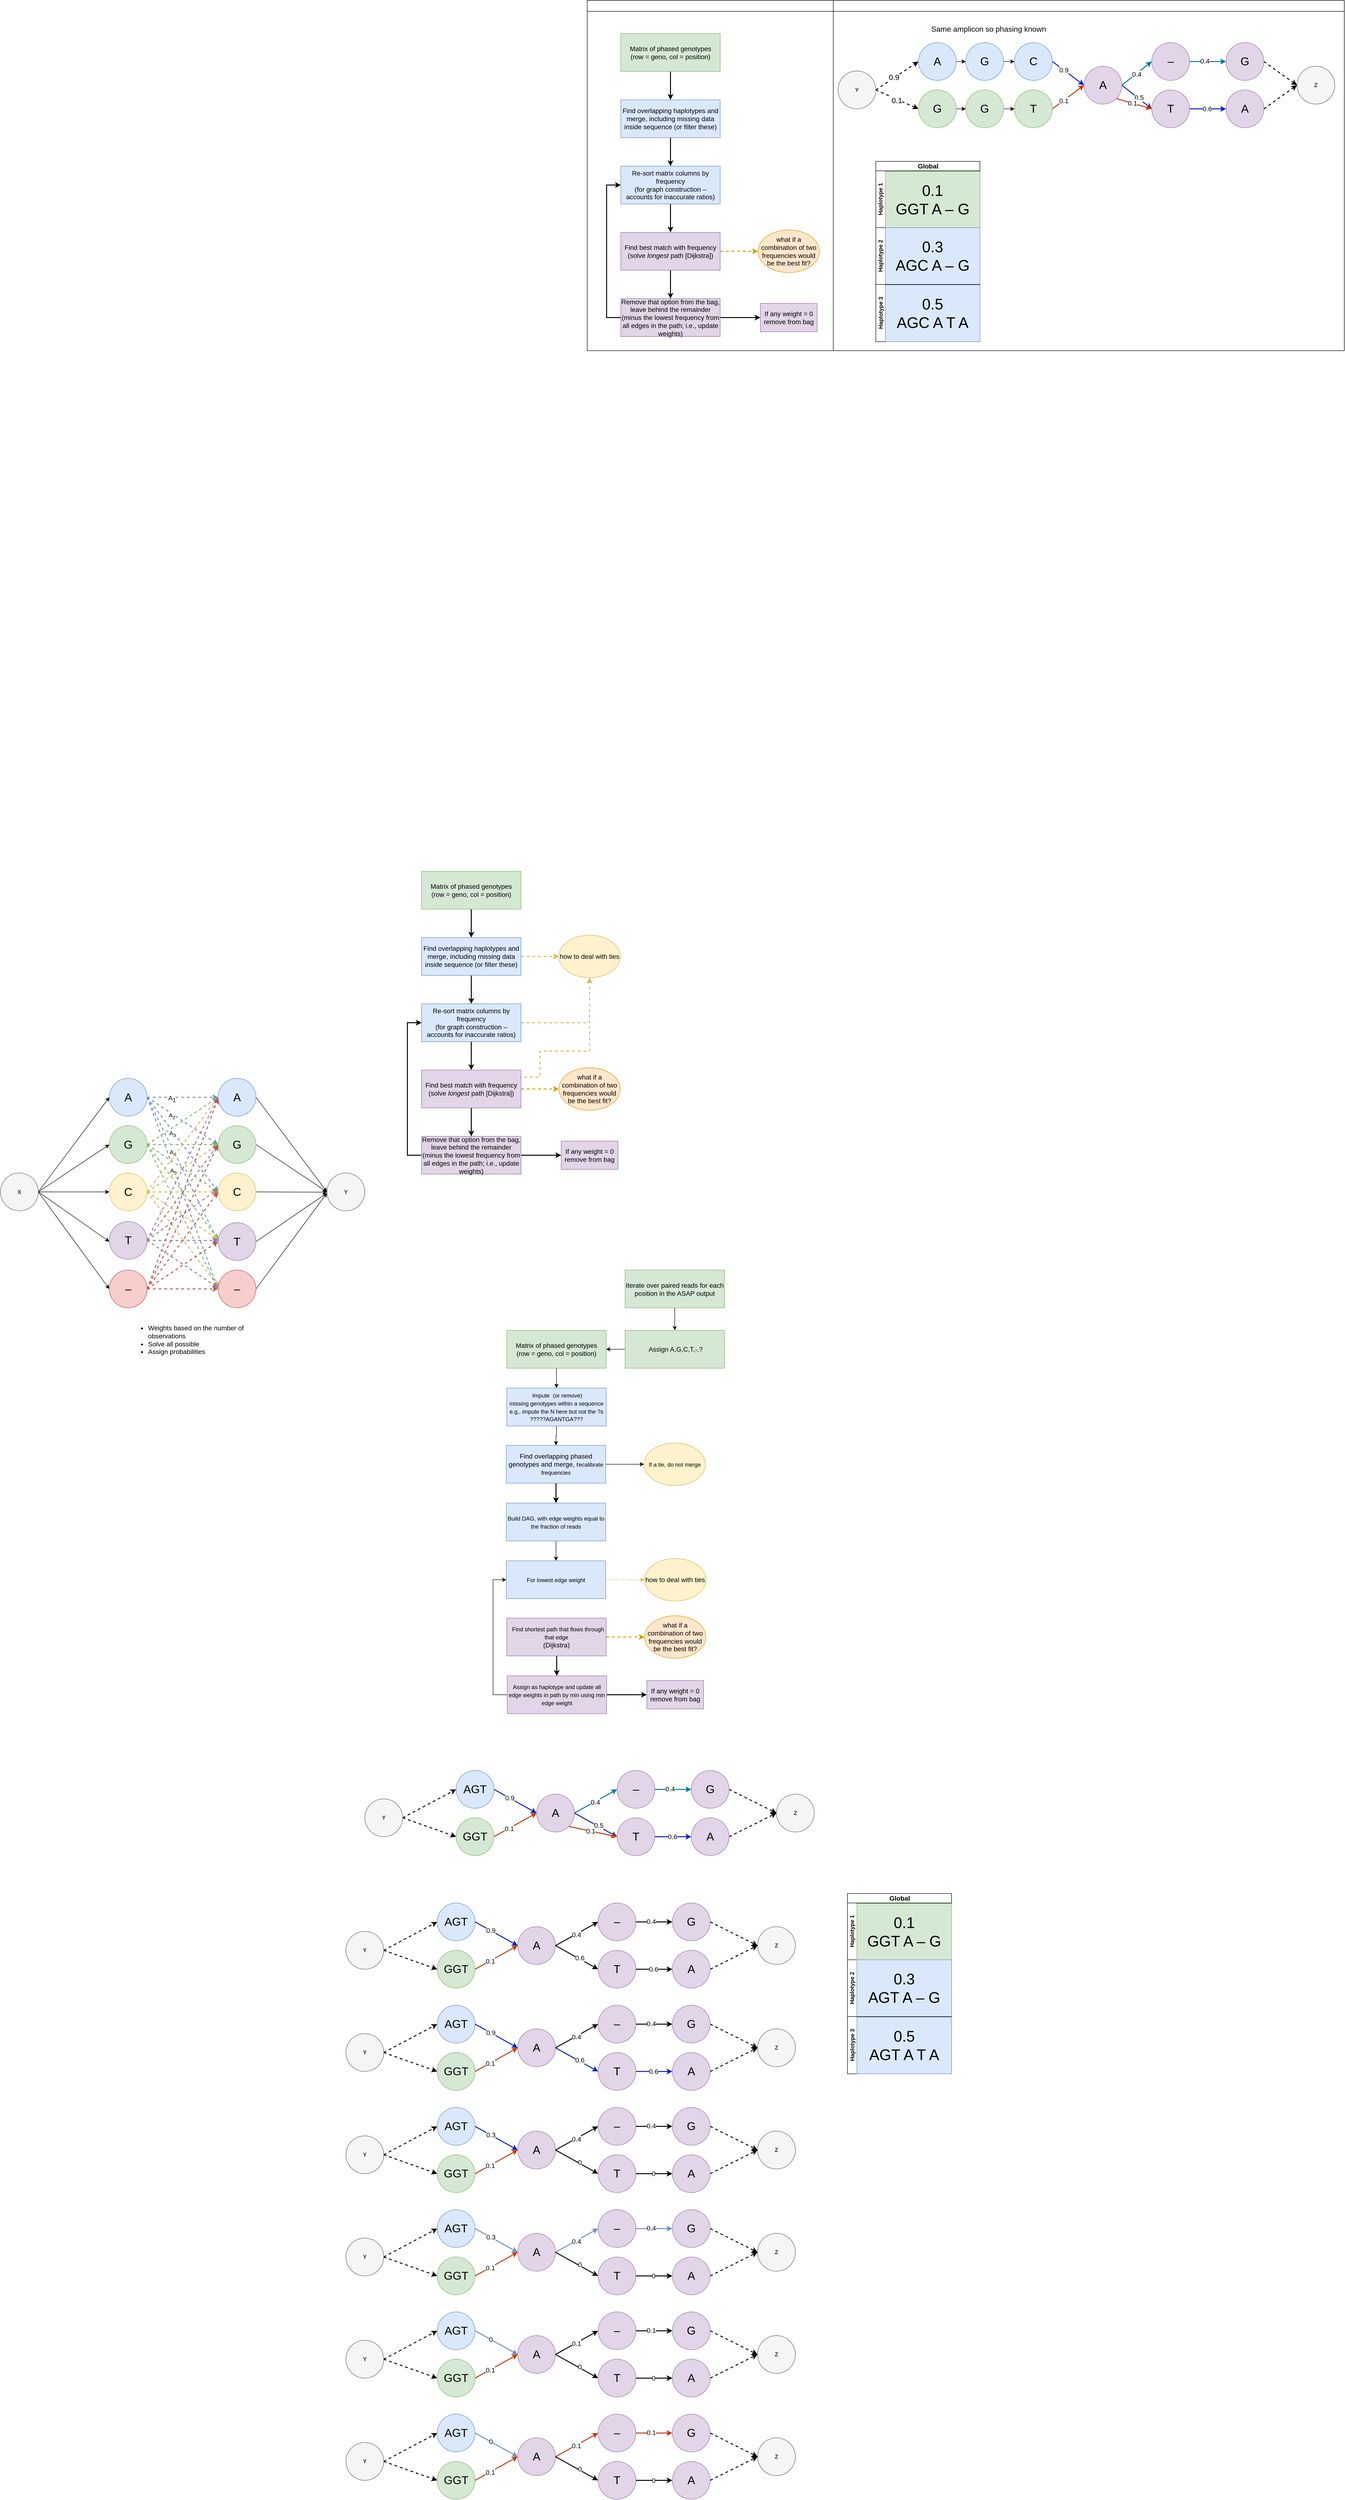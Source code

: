 <mxfile version="19.0.3" type="device"><diagram id="kR5ckGSKvzdsr06SdgK9" name="Page-1"><mxGraphModel dx="1106" dy="3160" grid="1" gridSize="10" guides="1" tooltips="1" connect="1" arrows="1" fold="1" page="1" pageScale="1" pageWidth="827" pageHeight="1169" math="0" shadow="0"><root><mxCell id="0"/><mxCell id="1" parent="0"/><mxCell id="LHu8zwqRfMY7hL-iurxr-49" style="edgeStyle=none;rounded=0;orthogonalLoop=1;jettySize=auto;html=1;exitX=1;exitY=0.5;exitDx=0;exitDy=0;entryX=0;entryY=0.5;entryDx=0;entryDy=0;strokeWidth=1;" parent="1" source="LHu8zwqRfMY7hL-iurxr-1" target="LHu8zwqRfMY7hL-iurxr-12" edge="1"><mxGeometry relative="1" as="geometry"/></mxCell><mxCell id="LHu8zwqRfMY7hL-iurxr-1" value="G" style="ellipse;whiteSpace=wrap;html=1;aspect=fixed;fillColor=#d5e8d4;strokeColor=#82b366;fontSize=24;" parent="1" vertex="1"><mxGeometry x="480" y="377.5" width="80" height="80" as="geometry"/></mxCell><mxCell id="LHu8zwqRfMY7hL-iurxr-50" style="edgeStyle=none;rounded=0;orthogonalLoop=1;jettySize=auto;html=1;exitX=1;exitY=0.5;exitDx=0;exitDy=0;strokeWidth=1;" parent="1" source="LHu8zwqRfMY7hL-iurxr-2" edge="1"><mxGeometry relative="1" as="geometry"><mxPoint x="710" y="518" as="targetPoint"/></mxGeometry></mxCell><mxCell id="LHu8zwqRfMY7hL-iurxr-2" value="C" style="ellipse;whiteSpace=wrap;html=1;aspect=fixed;fillColor=#fff2cc;strokeColor=#d6b656;fontSize=24;" parent="1" vertex="1"><mxGeometry x="480" y="477.5" width="80" height="80" as="geometry"/></mxCell><mxCell id="LHu8zwqRfMY7hL-iurxr-51" style="edgeStyle=none;rounded=0;orthogonalLoop=1;jettySize=auto;html=1;exitX=1;exitY=0.5;exitDx=0;exitDy=0;strokeWidth=1;" parent="1" source="LHu8zwqRfMY7hL-iurxr-3" edge="1"><mxGeometry relative="1" as="geometry"><mxPoint x="710" y="520" as="targetPoint"/></mxGeometry></mxCell><mxCell id="LHu8zwqRfMY7hL-iurxr-3" value="T" style="ellipse;whiteSpace=wrap;html=1;aspect=fixed;fillColor=#e1d5e7;strokeColor=#9673a6;fontSize=24;" parent="1" vertex="1"><mxGeometry x="480" y="582.5" width="80" height="80" as="geometry"/></mxCell><mxCell id="LHu8zwqRfMY7hL-iurxr-52" style="edgeStyle=none;rounded=0;orthogonalLoop=1;jettySize=auto;html=1;exitX=1;exitY=0.5;exitDx=0;exitDy=0;strokeWidth=1;" parent="1" source="LHu8zwqRfMY7hL-iurxr-4" edge="1"><mxGeometry relative="1" as="geometry"><mxPoint x="710" y="520" as="targetPoint"/></mxGeometry></mxCell><mxCell id="LHu8zwqRfMY7hL-iurxr-4" value="–" style="ellipse;whiteSpace=wrap;html=1;aspect=fixed;fillColor=#f8cecc;strokeColor=#b85450;fontSize=24;" parent="1" vertex="1"><mxGeometry x="480" y="682.5" width="80" height="80" as="geometry"/></mxCell><mxCell id="LHu8zwqRfMY7hL-iurxr-48" style="edgeStyle=none;rounded=0;orthogonalLoop=1;jettySize=auto;html=1;exitX=1;exitY=0.5;exitDx=0;exitDy=0;entryX=0;entryY=0.5;entryDx=0;entryDy=0;strokeWidth=1;" parent="1" source="LHu8zwqRfMY7hL-iurxr-5" target="LHu8zwqRfMY7hL-iurxr-12" edge="1"><mxGeometry relative="1" as="geometry"/></mxCell><mxCell id="LHu8zwqRfMY7hL-iurxr-5" value="A" style="ellipse;whiteSpace=wrap;html=1;aspect=fixed;fillColor=#dae8fc;strokeColor=#6c8ebf;fontSize=24;" parent="1" vertex="1"><mxGeometry x="480" y="277.5" width="80" height="80" as="geometry"/></mxCell><mxCell id="LHu8zwqRfMY7hL-iurxr-19" style="edgeStyle=none;rounded=0;orthogonalLoop=1;jettySize=auto;html=1;exitX=1;exitY=0.5;exitDx=0;exitDy=0;entryX=0;entryY=0.5;entryDx=0;entryDy=0;dashed=1;strokeWidth=2;fillColor=#dae8fc;strokeColor=#6c8ebf;" parent="1" source="LHu8zwqRfMY7hL-iurxr-10" target="LHu8zwqRfMY7hL-iurxr-5" edge="1"><mxGeometry relative="1" as="geometry"/></mxCell><mxCell id="LHu8zwqRfMY7hL-iurxr-53" value="&lt;font style=&quot;font-size: 14px&quot;&gt;A&lt;sub&gt;1&lt;/sub&gt;&lt;/font&gt;" style="edgeLabel;html=1;align=center;verticalAlign=middle;resizable=0;points=[];fontSize=24;" parent="LHu8zwqRfMY7hL-iurxr-19" vertex="1" connectable="0"><mxGeometry x="-0.304" y="2" relative="1" as="geometry"><mxPoint as="offset"/></mxGeometry></mxCell><mxCell id="LHu8zwqRfMY7hL-iurxr-20" style="edgeStyle=none;rounded=0;orthogonalLoop=1;jettySize=auto;html=1;exitX=1;exitY=0.5;exitDx=0;exitDy=0;entryX=0;entryY=0.5;entryDx=0;entryDy=0;dashed=1;strokeWidth=2;fillColor=#dae8fc;strokeColor=#6c8ebf;" parent="1" source="LHu8zwqRfMY7hL-iurxr-10" target="LHu8zwqRfMY7hL-iurxr-1" edge="1"><mxGeometry relative="1" as="geometry"/></mxCell><mxCell id="LHu8zwqRfMY7hL-iurxr-54" value="&lt;font style=&quot;font-size: 12px&quot;&gt;A&lt;sub&gt;2&lt;/sub&gt;&lt;/font&gt;" style="edgeLabel;html=1;align=center;verticalAlign=middle;resizable=0;points=[];fontSize=24;" parent="LHu8zwqRfMY7hL-iurxr-20" vertex="1" connectable="0"><mxGeometry x="-0.305" relative="1" as="geometry"><mxPoint as="offset"/></mxGeometry></mxCell><mxCell id="LHu8zwqRfMY7hL-iurxr-21" style="edgeStyle=none;rounded=0;orthogonalLoop=1;jettySize=auto;html=1;exitX=1;exitY=0.5;exitDx=0;exitDy=0;entryX=0;entryY=0.5;entryDx=0;entryDy=0;dashed=1;strokeWidth=2;fillColor=#dae8fc;strokeColor=#6c8ebf;" parent="1" source="LHu8zwqRfMY7hL-iurxr-10" target="LHu8zwqRfMY7hL-iurxr-2" edge="1"><mxGeometry relative="1" as="geometry"/></mxCell><mxCell id="LHu8zwqRfMY7hL-iurxr-55" value="&lt;font style=&quot;font-size: 12px&quot;&gt;A&lt;sub&gt;3&lt;/sub&gt;&lt;/font&gt;" style="edgeLabel;html=1;align=center;verticalAlign=middle;resizable=0;points=[];fontSize=24;" parent="LHu8zwqRfMY7hL-iurxr-21" vertex="1" connectable="0"><mxGeometry x="-0.284" y="-1" relative="1" as="geometry"><mxPoint as="offset"/></mxGeometry></mxCell><mxCell id="LHu8zwqRfMY7hL-iurxr-22" style="edgeStyle=none;rounded=0;orthogonalLoop=1;jettySize=auto;html=1;exitX=1;exitY=0.5;exitDx=0;exitDy=0;entryX=0;entryY=0.5;entryDx=0;entryDy=0;dashed=1;strokeWidth=2;fillColor=#dae8fc;strokeColor=#6c8ebf;" parent="1" source="LHu8zwqRfMY7hL-iurxr-10" target="LHu8zwqRfMY7hL-iurxr-3" edge="1"><mxGeometry relative="1" as="geometry"/></mxCell><mxCell id="LHu8zwqRfMY7hL-iurxr-56" value="&lt;font style=&quot;font-size: 12px&quot;&gt;A&lt;sub&gt;4&lt;/sub&gt;&lt;/font&gt;" style="edgeLabel;html=1;align=center;verticalAlign=middle;resizable=0;points=[];fontSize=24;" parent="LHu8zwqRfMY7hL-iurxr-22" vertex="1" connectable="0"><mxGeometry x="-0.268" y="-1" relative="1" as="geometry"><mxPoint as="offset"/></mxGeometry></mxCell><mxCell id="LHu8zwqRfMY7hL-iurxr-23" style="edgeStyle=none;rounded=0;orthogonalLoop=1;jettySize=auto;html=1;exitX=1;exitY=0.5;exitDx=0;exitDy=0;entryX=0;entryY=0.5;entryDx=0;entryDy=0;dashed=1;strokeWidth=2;fillColor=#dae8fc;strokeColor=#6c8ebf;" parent="1" source="LHu8zwqRfMY7hL-iurxr-10" target="LHu8zwqRfMY7hL-iurxr-4" edge="1"><mxGeometry relative="1" as="geometry"/></mxCell><mxCell id="LHu8zwqRfMY7hL-iurxr-57" value="&lt;font style=&quot;font-size: 12px&quot;&gt;A&lt;sub&gt;5&lt;/sub&gt;&lt;/font&gt;" style="edgeLabel;html=1;align=center;verticalAlign=middle;resizable=0;points=[];fontSize=24;" parent="LHu8zwqRfMY7hL-iurxr-23" vertex="1" connectable="0"><mxGeometry x="-0.255" y="-1" relative="1" as="geometry"><mxPoint as="offset"/></mxGeometry></mxCell><mxCell id="LHu8zwqRfMY7hL-iurxr-10" value="&lt;font style=&quot;font-size: 24px&quot;&gt;A&lt;/font&gt;" style="ellipse;whiteSpace=wrap;html=1;aspect=fixed;fillColor=#dae8fc;strokeColor=#6c8ebf;" parent="1" vertex="1"><mxGeometry x="250" y="277.5" width="80" height="80" as="geometry"/></mxCell><mxCell id="LHu8zwqRfMY7hL-iurxr-14" style="rounded=0;orthogonalLoop=1;jettySize=auto;html=1;exitX=1;exitY=0.5;exitDx=0;exitDy=0;entryX=0;entryY=0.5;entryDx=0;entryDy=0;" parent="1" source="LHu8zwqRfMY7hL-iurxr-11" target="LHu8zwqRfMY7hL-iurxr-10" edge="1"><mxGeometry relative="1" as="geometry"/></mxCell><mxCell id="LHu8zwqRfMY7hL-iurxr-15" style="edgeStyle=none;rounded=0;orthogonalLoop=1;jettySize=auto;html=1;exitX=1;exitY=0.5;exitDx=0;exitDy=0;entryX=0;entryY=0.5;entryDx=0;entryDy=0;" parent="1" source="LHu8zwqRfMY7hL-iurxr-11" edge="1"><mxGeometry relative="1" as="geometry"><mxPoint x="250" y="417.5" as="targetPoint"/></mxGeometry></mxCell><mxCell id="LHu8zwqRfMY7hL-iurxr-16" style="edgeStyle=none;rounded=0;orthogonalLoop=1;jettySize=auto;html=1;exitX=1;exitY=0.5;exitDx=0;exitDy=0;entryX=0;entryY=0.5;entryDx=0;entryDy=0;" parent="1" source="LHu8zwqRfMY7hL-iurxr-11" edge="1"><mxGeometry relative="1" as="geometry"><mxPoint x="250" y="517.5" as="targetPoint"/></mxGeometry></mxCell><mxCell id="LHu8zwqRfMY7hL-iurxr-17" style="edgeStyle=none;rounded=0;orthogonalLoop=1;jettySize=auto;html=1;exitX=1;exitY=0.5;exitDx=0;exitDy=0;entryX=0;entryY=0.5;entryDx=0;entryDy=0;" parent="1" source="LHu8zwqRfMY7hL-iurxr-11" edge="1"><mxGeometry relative="1" as="geometry"><mxPoint x="250" y="622.5" as="targetPoint"/></mxGeometry></mxCell><mxCell id="LHu8zwqRfMY7hL-iurxr-18" style="edgeStyle=none;rounded=0;orthogonalLoop=1;jettySize=auto;html=1;exitX=1;exitY=0.5;exitDx=0;exitDy=0;entryX=0;entryY=0.5;entryDx=0;entryDy=0;" parent="1" source="LHu8zwqRfMY7hL-iurxr-11" edge="1"><mxGeometry relative="1" as="geometry"><mxPoint x="250" y="722.5" as="targetPoint"/></mxGeometry></mxCell><mxCell id="LHu8zwqRfMY7hL-iurxr-11" value="X" style="ellipse;whiteSpace=wrap;html=1;aspect=fixed;fillColor=#f5f5f5;strokeColor=#666666;fontColor=#333333;fontStyle=1" parent="1" vertex="1"><mxGeometry x="20" y="477.5" width="80" height="80" as="geometry"/></mxCell><mxCell id="LHu8zwqRfMY7hL-iurxr-12" value="Y" style="ellipse;whiteSpace=wrap;html=1;aspect=fixed;fillColor=#f5f5f5;strokeColor=#666666;fontColor=#333333;fontStyle=1" parent="1" vertex="1"><mxGeometry x="710" y="477.5" width="80" height="80" as="geometry"/></mxCell><mxCell id="LHu8zwqRfMY7hL-iurxr-24" style="edgeStyle=none;rounded=0;orthogonalLoop=1;jettySize=auto;html=1;exitX=1;exitY=0.5;exitDx=0;exitDy=0;entryX=0;entryY=0.5;entryDx=0;entryDy=0;dashed=1;strokeWidth=2;fillColor=#d5e8d4;strokeColor=#82b366;" parent="1" source="LHu8zwqRfMY7hL-iurxr-29" edge="1"><mxGeometry relative="1" as="geometry"><mxPoint x="480" y="417.5" as="targetPoint"/></mxGeometry></mxCell><mxCell id="LHu8zwqRfMY7hL-iurxr-25" style="edgeStyle=none;rounded=0;orthogonalLoop=1;jettySize=auto;html=1;exitX=1;exitY=0.5;exitDx=0;exitDy=0;entryX=0;entryY=0.5;entryDx=0;entryDy=0;dashed=1;strokeWidth=2;fillColor=#d5e8d4;strokeColor=#82b366;" parent="1" source="LHu8zwqRfMY7hL-iurxr-29" edge="1"><mxGeometry relative="1" as="geometry"><mxPoint x="480" y="517.5" as="targetPoint"/></mxGeometry></mxCell><mxCell id="LHu8zwqRfMY7hL-iurxr-26" style="edgeStyle=none;rounded=0;orthogonalLoop=1;jettySize=auto;html=1;exitX=1;exitY=0.5;exitDx=0;exitDy=0;entryX=0;entryY=0.5;entryDx=0;entryDy=0;dashed=1;strokeWidth=2;fillColor=#d5e8d4;strokeColor=#82b366;" parent="1" source="LHu8zwqRfMY7hL-iurxr-29" edge="1"><mxGeometry relative="1" as="geometry"><mxPoint x="480" y="617.5" as="targetPoint"/></mxGeometry></mxCell><mxCell id="LHu8zwqRfMY7hL-iurxr-27" style="edgeStyle=none;rounded=0;orthogonalLoop=1;jettySize=auto;html=1;exitX=1;exitY=0.5;exitDx=0;exitDy=0;entryX=0;entryY=0.5;entryDx=0;entryDy=0;dashed=1;strokeWidth=2;fillColor=#d5e8d4;strokeColor=#82b366;" parent="1" source="LHu8zwqRfMY7hL-iurxr-29" edge="1"><mxGeometry relative="1" as="geometry"><mxPoint x="480" y="722.5" as="targetPoint"/></mxGeometry></mxCell><mxCell id="LHu8zwqRfMY7hL-iurxr-28" style="edgeStyle=none;rounded=0;orthogonalLoop=1;jettySize=auto;html=1;exitX=1;exitY=0.5;exitDx=0;exitDy=0;entryX=0;entryY=0.5;entryDx=0;entryDy=0;dashed=1;strokeWidth=2;fillColor=#d5e8d4;strokeColor=#82b366;" parent="1" source="LHu8zwqRfMY7hL-iurxr-29" target="LHu8zwqRfMY7hL-iurxr-5" edge="1"><mxGeometry relative="1" as="geometry"><mxPoint x="480" y="822.5" as="targetPoint"/></mxGeometry></mxCell><mxCell id="LHu8zwqRfMY7hL-iurxr-29" value="G" style="ellipse;whiteSpace=wrap;html=1;aspect=fixed;fillColor=#d5e8d4;strokeColor=#82b366;fontSize=24;" parent="1" vertex="1"><mxGeometry x="250" y="377.5" width="80" height="80" as="geometry"/></mxCell><mxCell id="LHu8zwqRfMY7hL-iurxr-30" style="edgeStyle=none;rounded=0;orthogonalLoop=1;jettySize=auto;html=1;exitX=1;exitY=0.5;exitDx=0;exitDy=0;entryX=0;entryY=0.5;entryDx=0;entryDy=0;dashed=1;strokeWidth=2;fillColor=#fff2cc;strokeColor=#d6b656;" parent="1" source="LHu8zwqRfMY7hL-iurxr-35" edge="1"><mxGeometry relative="1" as="geometry"><mxPoint x="480" y="517.5" as="targetPoint"/></mxGeometry></mxCell><mxCell id="LHu8zwqRfMY7hL-iurxr-31" style="edgeStyle=none;rounded=0;orthogonalLoop=1;jettySize=auto;html=1;exitX=1;exitY=0.5;exitDx=0;exitDy=0;entryX=0;entryY=0.5;entryDx=0;entryDy=0;dashed=1;strokeWidth=2;fillColor=#fff2cc;strokeColor=#d6b656;" parent="1" source="LHu8zwqRfMY7hL-iurxr-35" edge="1"><mxGeometry relative="1" as="geometry"><mxPoint x="480" y="617.5" as="targetPoint"/></mxGeometry></mxCell><mxCell id="LHu8zwqRfMY7hL-iurxr-32" style="edgeStyle=none;rounded=0;orthogonalLoop=1;jettySize=auto;html=1;exitX=1;exitY=0.5;exitDx=0;exitDy=0;entryX=0;entryY=0.5;entryDx=0;entryDy=0;dashed=1;strokeWidth=2;fillColor=#fff2cc;strokeColor=#d6b656;" parent="1" source="LHu8zwqRfMY7hL-iurxr-35" edge="1"><mxGeometry relative="1" as="geometry"><mxPoint x="480" y="717.5" as="targetPoint"/></mxGeometry></mxCell><mxCell id="LHu8zwqRfMY7hL-iurxr-33" style="edgeStyle=none;rounded=0;orthogonalLoop=1;jettySize=auto;html=1;exitX=1;exitY=0.5;exitDx=0;exitDy=0;entryX=0;entryY=0.5;entryDx=0;entryDy=0;dashed=1;strokeWidth=2;fillColor=#fff2cc;strokeColor=#d6b656;" parent="1" source="LHu8zwqRfMY7hL-iurxr-35" target="LHu8zwqRfMY7hL-iurxr-1" edge="1"><mxGeometry relative="1" as="geometry"><mxPoint x="480" y="822.5" as="targetPoint"/></mxGeometry></mxCell><mxCell id="LHu8zwqRfMY7hL-iurxr-34" style="edgeStyle=none;rounded=0;orthogonalLoop=1;jettySize=auto;html=1;exitX=1;exitY=0.5;exitDx=0;exitDy=0;entryX=0;entryY=0.5;entryDx=0;entryDy=0;dashed=1;strokeWidth=2;fillColor=#fff2cc;strokeColor=#d6b656;" parent="1" source="LHu8zwqRfMY7hL-iurxr-35" target="LHu8zwqRfMY7hL-iurxr-5" edge="1"><mxGeometry relative="1" as="geometry"><mxPoint x="480" y="922.5" as="targetPoint"/></mxGeometry></mxCell><mxCell id="LHu8zwqRfMY7hL-iurxr-35" value="C" style="ellipse;whiteSpace=wrap;html=1;aspect=fixed;fillColor=#fff2cc;strokeColor=#d6b656;fontSize=24;" parent="1" vertex="1"><mxGeometry x="250" y="477.5" width="80" height="80" as="geometry"/></mxCell><mxCell id="LHu8zwqRfMY7hL-iurxr-36" style="edgeStyle=none;rounded=0;orthogonalLoop=1;jettySize=auto;html=1;exitX=1;exitY=0.5;exitDx=0;exitDy=0;entryX=0;entryY=0.5;entryDx=0;entryDy=0;dashed=1;strokeWidth=2;fillColor=#e1d5e7;strokeColor=#9673a6;" parent="1" source="LHu8zwqRfMY7hL-iurxr-41" edge="1"><mxGeometry relative="1" as="geometry"><mxPoint x="480" y="620" as="targetPoint"/></mxGeometry></mxCell><mxCell id="LHu8zwqRfMY7hL-iurxr-37" style="edgeStyle=none;rounded=0;orthogonalLoop=1;jettySize=auto;html=1;exitX=1;exitY=0.5;exitDx=0;exitDy=0;entryX=0;entryY=0.5;entryDx=0;entryDy=0;dashed=1;strokeWidth=2;fillColor=#e1d5e7;strokeColor=#9673a6;" parent="1" source="LHu8zwqRfMY7hL-iurxr-41" edge="1"><mxGeometry relative="1" as="geometry"><mxPoint x="480" y="720" as="targetPoint"/></mxGeometry></mxCell><mxCell id="LHu8zwqRfMY7hL-iurxr-38" style="edgeStyle=none;rounded=0;orthogonalLoop=1;jettySize=auto;html=1;exitX=1;exitY=0.5;exitDx=0;exitDy=0;entryX=0;entryY=0.5;entryDx=0;entryDy=0;dashed=1;strokeWidth=2;fillColor=#e1d5e7;strokeColor=#9673a6;" parent="1" source="LHu8zwqRfMY7hL-iurxr-41" target="LHu8zwqRfMY7hL-iurxr-1" edge="1"><mxGeometry relative="1" as="geometry"><mxPoint x="480" y="820" as="targetPoint"/></mxGeometry></mxCell><mxCell id="LHu8zwqRfMY7hL-iurxr-39" style="edgeStyle=none;rounded=0;orthogonalLoop=1;jettySize=auto;html=1;exitX=1;exitY=0.5;exitDx=0;exitDy=0;entryX=0;entryY=0.419;entryDx=0;entryDy=0;dashed=1;strokeWidth=2;fillColor=#e1d5e7;strokeColor=#9673a6;entryPerimeter=0;" parent="1" source="LHu8zwqRfMY7hL-iurxr-41" target="LHu8zwqRfMY7hL-iurxr-2" edge="1"><mxGeometry relative="1" as="geometry"><mxPoint x="480" y="925" as="targetPoint"/></mxGeometry></mxCell><mxCell id="LHu8zwqRfMY7hL-iurxr-40" style="edgeStyle=none;rounded=0;orthogonalLoop=1;jettySize=auto;html=1;exitX=1;exitY=0.5;exitDx=0;exitDy=0;entryX=0;entryY=0.5;entryDx=0;entryDy=0;dashed=1;strokeWidth=2;fillColor=#e1d5e7;strokeColor=#9673a6;" parent="1" source="LHu8zwqRfMY7hL-iurxr-41" target="LHu8zwqRfMY7hL-iurxr-5" edge="1"><mxGeometry relative="1" as="geometry"><mxPoint x="480" y="1025" as="targetPoint"/></mxGeometry></mxCell><mxCell id="LHu8zwqRfMY7hL-iurxr-41" value="T" style="ellipse;whiteSpace=wrap;html=1;aspect=fixed;fillColor=#e1d5e7;strokeColor=#9673a6;fontSize=24;" parent="1" vertex="1"><mxGeometry x="250" y="580" width="80" height="80" as="geometry"/></mxCell><mxCell id="LHu8zwqRfMY7hL-iurxr-42" style="edgeStyle=none;rounded=0;orthogonalLoop=1;jettySize=auto;html=1;exitX=1;exitY=0.5;exitDx=0;exitDy=0;entryX=0;entryY=0.5;entryDx=0;entryDy=0;dashed=1;strokeWidth=2;fillColor=#f8cecc;strokeColor=#b85450;" parent="1" source="LHu8zwqRfMY7hL-iurxr-47" edge="1"><mxGeometry relative="1" as="geometry"><mxPoint x="480" y="722.5" as="targetPoint"/></mxGeometry></mxCell><mxCell id="LHu8zwqRfMY7hL-iurxr-43" style="edgeStyle=none;rounded=0;orthogonalLoop=1;jettySize=auto;html=1;exitX=1;exitY=0.5;exitDx=0;exitDy=0;entryX=0;entryY=0.5;entryDx=0;entryDy=0;dashed=1;strokeWidth=2;fillColor=#f8cecc;strokeColor=#b85450;" parent="1" source="LHu8zwqRfMY7hL-iurxr-47" target="LHu8zwqRfMY7hL-iurxr-3" edge="1"><mxGeometry relative="1" as="geometry"><mxPoint x="480" y="822.5" as="targetPoint"/></mxGeometry></mxCell><mxCell id="LHu8zwqRfMY7hL-iurxr-44" style="edgeStyle=none;rounded=0;orthogonalLoop=1;jettySize=auto;html=1;exitX=1;exitY=0.5;exitDx=0;exitDy=0;entryX=0;entryY=0.5;entryDx=0;entryDy=0;dashed=1;strokeWidth=2;fillColor=#f8cecc;strokeColor=#b85450;" parent="1" source="LHu8zwqRfMY7hL-iurxr-47" target="LHu8zwqRfMY7hL-iurxr-2" edge="1"><mxGeometry relative="1" as="geometry"><mxPoint x="480" y="922.5" as="targetPoint"/></mxGeometry></mxCell><mxCell id="LHu8zwqRfMY7hL-iurxr-45" style="edgeStyle=none;rounded=0;orthogonalLoop=1;jettySize=auto;html=1;exitX=1;exitY=0.5;exitDx=0;exitDy=0;entryX=0;entryY=0.5;entryDx=0;entryDy=0;dashed=1;strokeWidth=2;fillColor=#f8cecc;strokeColor=#b85450;" parent="1" source="LHu8zwqRfMY7hL-iurxr-47" target="LHu8zwqRfMY7hL-iurxr-1" edge="1"><mxGeometry relative="1" as="geometry"><mxPoint x="480" y="1027.5" as="targetPoint"/></mxGeometry></mxCell><mxCell id="LHu8zwqRfMY7hL-iurxr-46" style="edgeStyle=none;rounded=0;orthogonalLoop=1;jettySize=auto;html=1;exitX=1;exitY=0.5;exitDx=0;exitDy=0;dashed=1;strokeWidth=2;fillColor=#f8cecc;strokeColor=#b85450;" parent="1" source="LHu8zwqRfMY7hL-iurxr-47" edge="1"><mxGeometry relative="1" as="geometry"><mxPoint x="480" y="320" as="targetPoint"/></mxGeometry></mxCell><mxCell id="LHu8zwqRfMY7hL-iurxr-47" value="–" style="ellipse;whiteSpace=wrap;html=1;aspect=fixed;fillColor=#f8cecc;strokeColor=#b85450;fontSize=24;" parent="1" vertex="1"><mxGeometry x="250" y="682.5" width="80" height="80" as="geometry"/></mxCell><mxCell id="LHu8zwqRfMY7hL-iurxr-58" value="&lt;ul&gt;&lt;li&gt;Weights based on the number of observations&lt;/li&gt;&lt;li&gt;Solve all possible&lt;/li&gt;&lt;li&gt;Assign probabilities&lt;/li&gt;&lt;/ul&gt;" style="text;html=1;strokeColor=none;fillColor=none;align=left;verticalAlign=middle;whiteSpace=wrap;rounded=0;fontSize=14;" parent="1" vertex="1"><mxGeometry x="290" y="820" width="310" height="20" as="geometry"/></mxCell><mxCell id="LHu8zwqRfMY7hL-iurxr-61" value="" style="edgeStyle=none;rounded=0;orthogonalLoop=1;jettySize=auto;html=1;strokeWidth=2;fontSize=14;" parent="1" source="LHu8zwqRfMY7hL-iurxr-59" target="LHu8zwqRfMY7hL-iurxr-60" edge="1"><mxGeometry relative="1" as="geometry"/></mxCell><mxCell id="LHu8zwqRfMY7hL-iurxr-59" value="Matrix of phased genotypes&lt;br&gt;(row = geno, col = position)" style="rounded=0;whiteSpace=wrap;html=1;fontSize=14;fillColor=#d5e8d4;strokeColor=#82b366;" parent="1" vertex="1"><mxGeometry x="1331" y="-1930" width="210" height="80" as="geometry"/></mxCell><mxCell id="LHu8zwqRfMY7hL-iurxr-65" value="" style="edgeStyle=none;rounded=0;orthogonalLoop=1;jettySize=auto;html=1;strokeWidth=2;fontSize=14;" parent="1" source="LHu8zwqRfMY7hL-iurxr-60" target="LHu8zwqRfMY7hL-iurxr-64" edge="1"><mxGeometry relative="1" as="geometry"/></mxCell><mxCell id="LHu8zwqRfMY7hL-iurxr-60" value="Find overlapping haplotypes and merge, including missing data inside sequence (or filter these)" style="whiteSpace=wrap;html=1;rounded=0;fontSize=14;fillColor=#dae8fc;strokeColor=#6c8ebf;" parent="1" vertex="1"><mxGeometry x="1331" y="-1790" width="210" height="80" as="geometry"/></mxCell><mxCell id="LHu8zwqRfMY7hL-iurxr-69" value="" style="edgeStyle=none;rounded=0;orthogonalLoop=1;jettySize=auto;html=1;strokeWidth=2;fontSize=14;" parent="1" source="LHu8zwqRfMY7hL-iurxr-64" target="LHu8zwqRfMY7hL-iurxr-68" edge="1"><mxGeometry relative="1" as="geometry"/></mxCell><mxCell id="LHu8zwqRfMY7hL-iurxr-64" value="Re-sort matrix columns by frequency&lt;br&gt;(for graph construction – accounts for inaccurate ratios)" style="whiteSpace=wrap;html=1;rounded=0;fontSize=14;fillColor=#dae8fc;strokeColor=#6c8ebf;" parent="1" vertex="1"><mxGeometry x="1331" y="-1650" width="210" height="80" as="geometry"/></mxCell><mxCell id="LHu8zwqRfMY7hL-iurxr-71" value="" style="edgeStyle=none;rounded=0;orthogonalLoop=1;jettySize=auto;html=1;strokeWidth=2;fontSize=14;" parent="1" source="LHu8zwqRfMY7hL-iurxr-68" target="LHu8zwqRfMY7hL-iurxr-70" edge="1"><mxGeometry relative="1" as="geometry"/></mxCell><mxCell id="LHu8zwqRfMY7hL-iurxr-79" style="edgeStyle=orthogonalEdgeStyle;rounded=0;orthogonalLoop=1;jettySize=auto;html=1;exitX=1;exitY=0.5;exitDx=0;exitDy=0;entryX=0;entryY=0.5;entryDx=0;entryDy=0;strokeWidth=2;fontSize=14;fillColor=#ffe6cc;strokeColor=#d79b00;dashed=1;" parent="1" source="LHu8zwqRfMY7hL-iurxr-68" target="LHu8zwqRfMY7hL-iurxr-77" edge="1"><mxGeometry relative="1" as="geometry"/></mxCell><mxCell id="LHu8zwqRfMY7hL-iurxr-68" value="Find best match with frequency&lt;br&gt;(solve &lt;i&gt;longest&lt;/i&gt;&amp;nbsp;path [Dijkstra])" style="whiteSpace=wrap;html=1;rounded=0;fontSize=14;fillColor=#e1d5e7;strokeColor=#9673a6;" parent="1" vertex="1"><mxGeometry x="1331" y="-1510" width="210" height="80" as="geometry"/></mxCell><mxCell id="LHu8zwqRfMY7hL-iurxr-72" style="edgeStyle=orthogonalEdgeStyle;rounded=0;orthogonalLoop=1;jettySize=auto;html=1;exitX=0;exitY=0.5;exitDx=0;exitDy=0;entryX=0;entryY=0.5;entryDx=0;entryDy=0;strokeWidth=2;fontSize=14;" parent="1" source="LHu8zwqRfMY7hL-iurxr-70" target="LHu8zwqRfMY7hL-iurxr-64" edge="1"><mxGeometry relative="1" as="geometry"><Array as="points"><mxPoint x="1301" y="-1330"/><mxPoint x="1301" y="-1610"/></Array></mxGeometry></mxCell><mxCell id="LHu8zwqRfMY7hL-iurxr-373" value="" style="edgeStyle=none;rounded=0;orthogonalLoop=1;jettySize=auto;html=1;strokeColor=#000000;strokeWidth=2;fontSize=32;" parent="1" source="LHu8zwqRfMY7hL-iurxr-70" edge="1"><mxGeometry relative="1" as="geometry"><mxPoint x="1626" y="-1330" as="targetPoint"/></mxGeometry></mxCell><mxCell id="LHu8zwqRfMY7hL-iurxr-70" value="Remove that option from the bag, leave behind the remainder (minus the lowest frequency from all edges in the path; i.e., update weights)" style="whiteSpace=wrap;html=1;rounded=0;fontSize=14;fillColor=#e1d5e7;strokeColor=#9673a6;" parent="1" vertex="1"><mxGeometry x="1331" y="-1370" width="210" height="80" as="geometry"/></mxCell><mxCell id="LHu8zwqRfMY7hL-iurxr-77" value="&lt;span&gt;what if a combination of two frequencies would be the best fit?&lt;/span&gt;" style="ellipse;whiteSpace=wrap;html=1;fontSize=14;fillColor=#ffe6cc;strokeColor=#d79b00;" parent="1" vertex="1"><mxGeometry x="1621" y="-1515" width="130" height="90" as="geometry"/></mxCell><mxCell id="LHu8zwqRfMY7hL-iurxr-165" style="rounded=0;orthogonalLoop=1;jettySize=auto;html=1;exitX=1;exitY=0.5;exitDx=0;exitDy=0;entryX=0;entryY=0.5;entryDx=0;entryDy=0;strokeWidth=2;fontSize=14;fillColor=#0050ef;strokeColor=#001DBC;" parent="1" source="LHu8zwqRfMY7hL-iurxr-167" target="LHu8zwqRfMY7hL-iurxr-182" edge="1"><mxGeometry relative="1" as="geometry"/></mxCell><mxCell id="LHu8zwqRfMY7hL-iurxr-166" value="0.9" style="edgeLabel;html=1;align=center;verticalAlign=middle;resizable=0;points=[];fontSize=14;" parent="LHu8zwqRfMY7hL-iurxr-165" vertex="1" connectable="0"><mxGeometry x="-0.283" relative="1" as="geometry"><mxPoint as="offset"/></mxGeometry></mxCell><mxCell id="LHu8zwqRfMY7hL-iurxr-167" value="&lt;font style=&quot;font-size: 24px&quot;&gt;AGT&lt;/font&gt;" style="ellipse;whiteSpace=wrap;html=1;aspect=fixed;fillColor=#dae8fc;strokeColor=#6c8ebf;" parent="1" vertex="1"><mxGeometry x="983" y="1740" width="80" height="80" as="geometry"/></mxCell><mxCell id="LHu8zwqRfMY7hL-iurxr-168" style="rounded=0;orthogonalLoop=1;jettySize=auto;html=1;exitX=1;exitY=0.5;exitDx=0;exitDy=0;entryX=0;entryY=0.5;entryDx=0;entryDy=0;strokeColor=#000000;strokeWidth=2;dashed=1;fontSize=32;" parent="1" source="LHu8zwqRfMY7hL-iurxr-172" target="LHu8zwqRfMY7hL-iurxr-167" edge="1"><mxGeometry relative="1" as="geometry"/></mxCell><mxCell id="LHu8zwqRfMY7hL-iurxr-170" style="edgeStyle=none;rounded=0;orthogonalLoop=1;jettySize=auto;html=1;exitX=1;exitY=0.5;exitDx=0;exitDy=0;entryX=0;entryY=0.5;entryDx=0;entryDy=0;strokeColor=#000000;strokeWidth=2;dashed=1;fontSize=32;" parent="1" source="LHu8zwqRfMY7hL-iurxr-172" target="LHu8zwqRfMY7hL-iurxr-175" edge="1"><mxGeometry relative="1" as="geometry"><mxPoint x="1020" y="1740" as="targetPoint"/></mxGeometry></mxCell><mxCell id="LHu8zwqRfMY7hL-iurxr-172" value="Y" style="ellipse;whiteSpace=wrap;html=1;aspect=fixed;fillColor=#f5f5f5;strokeColor=#666666;fontColor=#333333;fontStyle=1" parent="1" vertex="1"><mxGeometry x="790" y="1800" width="80" height="80" as="geometry"/></mxCell><mxCell id="LHu8zwqRfMY7hL-iurxr-173" style="edgeStyle=none;rounded=0;orthogonalLoop=1;jettySize=auto;html=1;exitX=1;exitY=0.5;exitDx=0;exitDy=0;entryX=0;entryY=0.5;entryDx=0;entryDy=0;strokeWidth=2;fontSize=14;fillColor=#fa6800;strokeColor=#C73500;" parent="1" source="LHu8zwqRfMY7hL-iurxr-175" target="LHu8zwqRfMY7hL-iurxr-182" edge="1"><mxGeometry relative="1" as="geometry"/></mxCell><mxCell id="LHu8zwqRfMY7hL-iurxr-174" value="0.1" style="edgeLabel;html=1;align=center;verticalAlign=middle;resizable=0;points=[];fontSize=14;" parent="LHu8zwqRfMY7hL-iurxr-173" vertex="1" connectable="0"><mxGeometry x="-0.297" relative="1" as="geometry"><mxPoint as="offset"/></mxGeometry></mxCell><mxCell id="LHu8zwqRfMY7hL-iurxr-175" value="GGT" style="ellipse;whiteSpace=wrap;html=1;aspect=fixed;fillColor=#d5e8d4;strokeColor=#82b366;fontSize=24;" parent="1" vertex="1"><mxGeometry x="983" y="1840" width="80" height="80" as="geometry"/></mxCell><mxCell id="LHu8zwqRfMY7hL-iurxr-176" style="edgeStyle=none;rounded=0;orthogonalLoop=1;jettySize=auto;html=1;exitX=1;exitY=0.5;exitDx=0;exitDy=0;entryX=0;entryY=0.5;entryDx=0;entryDy=0;strokeWidth=2;fontSize=14;fillColor=#1ba1e2;strokeColor=#006EAF;" parent="1" source="LHu8zwqRfMY7hL-iurxr-182" target="LHu8zwqRfMY7hL-iurxr-185" edge="1"><mxGeometry relative="1" as="geometry"/></mxCell><mxCell id="LHu8zwqRfMY7hL-iurxr-177" value="0.4" style="edgeLabel;html=1;align=center;verticalAlign=middle;resizable=0;points=[];fontSize=14;" parent="LHu8zwqRfMY7hL-iurxr-176" vertex="1" connectable="0"><mxGeometry x="-0.032" y="-1" relative="1" as="geometry"><mxPoint as="offset"/></mxGeometry></mxCell><mxCell id="LHu8zwqRfMY7hL-iurxr-178" style="edgeStyle=none;rounded=0;orthogonalLoop=1;jettySize=auto;html=1;exitX=1;exitY=0.5;exitDx=0;exitDy=0;entryX=0;entryY=0.5;entryDx=0;entryDy=0;strokeWidth=2;fontSize=14;fillColor=#0050ef;strokeColor=#001DBC;" parent="1" source="LHu8zwqRfMY7hL-iurxr-182" target="LHu8zwqRfMY7hL-iurxr-188" edge="1"><mxGeometry relative="1" as="geometry"/></mxCell><mxCell id="LHu8zwqRfMY7hL-iurxr-179" value="0.5" style="edgeLabel;html=1;align=center;verticalAlign=middle;resizable=0;points=[];fontSize=14;" parent="LHu8zwqRfMY7hL-iurxr-178" vertex="1" connectable="0"><mxGeometry x="0.111" y="2" relative="1" as="geometry"><mxPoint as="offset"/></mxGeometry></mxCell><mxCell id="LHu8zwqRfMY7hL-iurxr-180" style="edgeStyle=none;rounded=0;orthogonalLoop=1;jettySize=auto;html=1;exitX=1;exitY=1;exitDx=0;exitDy=0;entryX=0;entryY=0.5;entryDx=0;entryDy=0;strokeWidth=2;fontSize=14;fillColor=#fa6800;strokeColor=#C73500;" parent="1" source="LHu8zwqRfMY7hL-iurxr-182" target="LHu8zwqRfMY7hL-iurxr-188" edge="1"><mxGeometry relative="1" as="geometry"><mxPoint x="1323" y="1930" as="targetPoint"/></mxGeometry></mxCell><mxCell id="LHu8zwqRfMY7hL-iurxr-181" value="0.1" style="edgeLabel;html=1;align=center;verticalAlign=middle;resizable=0;points=[];fontSize=14;" parent="LHu8zwqRfMY7hL-iurxr-180" vertex="1" connectable="0"><mxGeometry x="-0.095" relative="1" as="geometry"><mxPoint as="offset"/></mxGeometry></mxCell><mxCell id="LHu8zwqRfMY7hL-iurxr-182" value="&lt;span style=&quot;font-size: 24px&quot;&gt;A&lt;/span&gt;" style="ellipse;whiteSpace=wrap;html=1;aspect=fixed;fillColor=#e1d5e7;strokeColor=#9673a6;" parent="1" vertex="1"><mxGeometry x="1153" y="1790" width="80" height="80" as="geometry"/></mxCell><mxCell id="LHu8zwqRfMY7hL-iurxr-183" style="edgeStyle=none;rounded=0;orthogonalLoop=1;jettySize=auto;html=1;exitX=1;exitY=0.5;exitDx=0;exitDy=0;entryX=0;entryY=0.5;entryDx=0;entryDy=0;strokeWidth=2;fontSize=14;strokeColor=#006EAF;fillColor=#1ba1e2;" parent="1" source="LHu8zwqRfMY7hL-iurxr-185" target="LHu8zwqRfMY7hL-iurxr-194" edge="1"><mxGeometry relative="1" as="geometry"><mxPoint x="1503" y="1830" as="targetPoint"/></mxGeometry></mxCell><mxCell id="LHu8zwqRfMY7hL-iurxr-184" value="0.4" style="edgeLabel;html=1;align=center;verticalAlign=middle;resizable=0;points=[];fontSize=14;" parent="LHu8zwqRfMY7hL-iurxr-183" vertex="1" connectable="0"><mxGeometry x="-0.182" y="1" relative="1" as="geometry"><mxPoint as="offset"/></mxGeometry></mxCell><mxCell id="LHu8zwqRfMY7hL-iurxr-185" value="&lt;span style=&quot;font-size: 24px&quot;&gt;–&lt;/span&gt;" style="ellipse;whiteSpace=wrap;html=1;aspect=fixed;fillColor=#e1d5e7;strokeColor=#9673a6;" parent="1" vertex="1"><mxGeometry x="1323" y="1740" width="80" height="80" as="geometry"/></mxCell><mxCell id="LHu8zwqRfMY7hL-iurxr-186" style="edgeStyle=none;rounded=0;orthogonalLoop=1;jettySize=auto;html=1;exitX=1;exitY=0.5;exitDx=0;exitDy=0;strokeWidth=2;fontSize=14;entryX=0;entryY=0.5;entryDx=0;entryDy=0;strokeColor=#001DBC;fillColor=#0050ef;" parent="1" source="LHu8zwqRfMY7hL-iurxr-188" target="LHu8zwqRfMY7hL-iurxr-195" edge="1"><mxGeometry relative="1" as="geometry"><mxPoint x="1503" y="1830" as="targetPoint"/></mxGeometry></mxCell><mxCell id="LHu8zwqRfMY7hL-iurxr-187" value="0.6" style="edgeLabel;html=1;align=center;verticalAlign=middle;resizable=0;points=[];fontSize=14;" parent="LHu8zwqRfMY7hL-iurxr-186" vertex="1" connectable="0"><mxGeometry x="-0.349" y="2" relative="1" as="geometry"><mxPoint x="11.29" y="2" as="offset"/></mxGeometry></mxCell><mxCell id="LHu8zwqRfMY7hL-iurxr-188" value="T" style="ellipse;whiteSpace=wrap;html=1;aspect=fixed;fillColor=#e1d5e7;strokeColor=#9673a6;fontSize=24;" parent="1" vertex="1"><mxGeometry x="1323" y="1840" width="80" height="80" as="geometry"/></mxCell><mxCell id="LHu8zwqRfMY7hL-iurxr-193" value="Z" style="ellipse;whiteSpace=wrap;html=1;aspect=fixed;fillColor=#f5f5f5;strokeColor=#666666;fontColor=#333333;fontStyle=1" parent="1" vertex="1"><mxGeometry x="1660" y="1790" width="80" height="80" as="geometry"/></mxCell><mxCell id="LHu8zwqRfMY7hL-iurxr-198" style="edgeStyle=none;rounded=0;orthogonalLoop=1;jettySize=auto;html=1;exitX=1;exitY=0.5;exitDx=0;exitDy=0;entryX=0;entryY=0.5;entryDx=0;entryDy=0;dashed=1;strokeWidth=2;fontSize=32;" parent="1" source="LHu8zwqRfMY7hL-iurxr-194" target="LHu8zwqRfMY7hL-iurxr-193" edge="1"><mxGeometry relative="1" as="geometry"/></mxCell><mxCell id="LHu8zwqRfMY7hL-iurxr-194" value="G" style="ellipse;whiteSpace=wrap;html=1;aspect=fixed;fillColor=#e1d5e7;strokeColor=#9673a6;fontSize=24;" parent="1" vertex="1"><mxGeometry x="1480" y="1740" width="80" height="80" as="geometry"/></mxCell><mxCell id="LHu8zwqRfMY7hL-iurxr-199" style="edgeStyle=none;rounded=0;orthogonalLoop=1;jettySize=auto;html=1;exitX=1;exitY=0.5;exitDx=0;exitDy=0;dashed=1;strokeWidth=2;fontSize=32;" parent="1" source="LHu8zwqRfMY7hL-iurxr-195" edge="1"><mxGeometry relative="1" as="geometry"><mxPoint x="1660" y="1830" as="targetPoint"/></mxGeometry></mxCell><mxCell id="LHu8zwqRfMY7hL-iurxr-195" value="A" style="ellipse;whiteSpace=wrap;html=1;aspect=fixed;fillColor=#e1d5e7;strokeColor=#9673a6;fontSize=24;" parent="1" vertex="1"><mxGeometry x="1480" y="1840" width="80" height="80" as="geometry"/></mxCell><mxCell id="LHu8zwqRfMY7hL-iurxr-200" value="Global" style="swimlane;html=1;childLayout=stackLayout;resizeParent=1;resizeParentMax=0;horizontal=1;startSize=20;horizontalStack=0;fontSize=14;" parent="1" vertex="1"><mxGeometry x="1810" y="2000" width="220" height="381" as="geometry"/></mxCell><mxCell id="LHu8zwqRfMY7hL-iurxr-201" value="Haplotype 1" style="swimlane;html=1;startSize=20;horizontal=0;" parent="LHu8zwqRfMY7hL-iurxr-200" vertex="1"><mxGeometry y="20" width="220" height="120" as="geometry"/></mxCell><mxCell id="LHu8zwqRfMY7hL-iurxr-206" value="&lt;span style=&quot;font-size: 32px&quot;&gt;0.1&lt;/span&gt;&lt;br style=&quot;font-size: 32px&quot;&gt;&lt;span style=&quot;font-size: 32px&quot;&gt;GGT A – G&lt;/span&gt;" style="rounded=0;whiteSpace=wrap;html=1;fontSize=32;fillColor=#d5e8d4;strokeColor=#82b366;" parent="LHu8zwqRfMY7hL-iurxr-201" vertex="1"><mxGeometry x="20" y="1" width="200" height="119" as="geometry"/></mxCell><mxCell id="LHu8zwqRfMY7hL-iurxr-203" value="Haplotype&amp;nbsp;2" style="swimlane;html=1;startSize=20;horizontal=0;" parent="LHu8zwqRfMY7hL-iurxr-200" vertex="1"><mxGeometry y="140" width="220" height="120" as="geometry"/></mxCell><mxCell id="LHu8zwqRfMY7hL-iurxr-204" value="0.3&lt;br&gt;&lt;span style=&quot;font-size: 32px&quot;&gt;AGT A – G&lt;br&gt;&lt;/span&gt;" style="rounded=0;whiteSpace=wrap;html=1;fontSize=32;fillColor=#dae8fc;strokeColor=#6c8ebf;" parent="LHu8zwqRfMY7hL-iurxr-203" vertex="1"><mxGeometry x="20" width="200" height="120" as="geometry"/></mxCell><mxCell id="LHu8zwqRfMY7hL-iurxr-205" value="Haplotype&amp;nbsp;3" style="swimlane;html=1;startSize=20;horizontal=0;" parent="LHu8zwqRfMY7hL-iurxr-200" vertex="1"><mxGeometry y="260" width="220" height="121" as="geometry"/></mxCell><mxCell id="LHu8zwqRfMY7hL-iurxr-202" value="&lt;span&gt;0.5&lt;/span&gt;&lt;br&gt;&lt;span&gt;AGT A T A&lt;/span&gt;" style="rounded=0;whiteSpace=wrap;html=1;fontSize=32;fillColor=#dae8fc;strokeColor=#6c8ebf;" parent="LHu8zwqRfMY7hL-iurxr-205" vertex="1"><mxGeometry x="20" y="1" width="200" height="120" as="geometry"/></mxCell><mxCell id="LHu8zwqRfMY7hL-iurxr-365" value="" style="group" parent="1" vertex="1" connectable="0"><mxGeometry x="750" y="2020" width="950" height="180" as="geometry"/></mxCell><mxCell id="LHu8zwqRfMY7hL-iurxr-214" value="&lt;font style=&quot;font-size: 24px&quot;&gt;AGT&lt;/font&gt;" style="ellipse;whiteSpace=wrap;html=1;aspect=fixed;fillColor=#dae8fc;strokeColor=#6c8ebf;" parent="LHu8zwqRfMY7hL-iurxr-365" vertex="1"><mxGeometry x="193" width="80" height="80" as="geometry"/></mxCell><mxCell id="LHu8zwqRfMY7hL-iurxr-215" style="rounded=0;orthogonalLoop=1;jettySize=auto;html=1;exitX=1;exitY=0.5;exitDx=0;exitDy=0;entryX=0;entryY=0.5;entryDx=0;entryDy=0;strokeColor=#000000;strokeWidth=2;dashed=1;fontSize=32;" parent="LHu8zwqRfMY7hL-iurxr-365" source="LHu8zwqRfMY7hL-iurxr-217" target="LHu8zwqRfMY7hL-iurxr-214" edge="1"><mxGeometry relative="1" as="geometry"/></mxCell><mxCell id="LHu8zwqRfMY7hL-iurxr-217" value="Y" style="ellipse;whiteSpace=wrap;html=1;aspect=fixed;fillColor=#f5f5f5;strokeColor=#666666;fontColor=#333333;fontStyle=1" parent="LHu8zwqRfMY7hL-iurxr-365" vertex="1"><mxGeometry y="60" width="80" height="80" as="geometry"/></mxCell><mxCell id="LHu8zwqRfMY7hL-iurxr-220" value="GGT" style="ellipse;whiteSpace=wrap;html=1;aspect=fixed;fillColor=#d5e8d4;strokeColor=#82b366;fontSize=24;" parent="LHu8zwqRfMY7hL-iurxr-365" vertex="1"><mxGeometry x="193" y="100" width="80" height="80" as="geometry"/></mxCell><mxCell id="LHu8zwqRfMY7hL-iurxr-216" style="edgeStyle=none;rounded=0;orthogonalLoop=1;jettySize=auto;html=1;exitX=1;exitY=0.5;exitDx=0;exitDy=0;entryX=0;entryY=0.5;entryDx=0;entryDy=0;strokeColor=#000000;strokeWidth=2;dashed=1;fontSize=32;" parent="LHu8zwqRfMY7hL-iurxr-365" source="LHu8zwqRfMY7hL-iurxr-217" target="LHu8zwqRfMY7hL-iurxr-220" edge="1"><mxGeometry relative="1" as="geometry"><mxPoint x="230" as="targetPoint"/></mxGeometry></mxCell><mxCell id="LHu8zwqRfMY7hL-iurxr-227" value="&lt;span style=&quot;font-size: 24px&quot;&gt;A&lt;/span&gt;" style="ellipse;whiteSpace=wrap;html=1;aspect=fixed;fillColor=#e1d5e7;strokeColor=#9673a6;" parent="LHu8zwqRfMY7hL-iurxr-365" vertex="1"><mxGeometry x="363" y="50" width="80" height="80" as="geometry"/></mxCell><mxCell id="LHu8zwqRfMY7hL-iurxr-212" style="rounded=0;orthogonalLoop=1;jettySize=auto;html=1;exitX=1;exitY=0.5;exitDx=0;exitDy=0;entryX=0;entryY=0.5;entryDx=0;entryDy=0;strokeWidth=2;fontSize=14;fillColor=#0050ef;strokeColor=#001DBC;" parent="LHu8zwqRfMY7hL-iurxr-365" source="LHu8zwqRfMY7hL-iurxr-214" target="LHu8zwqRfMY7hL-iurxr-227" edge="1"><mxGeometry relative="1" as="geometry"/></mxCell><mxCell id="LHu8zwqRfMY7hL-iurxr-213" value="0.9" style="edgeLabel;html=1;align=center;verticalAlign=middle;resizable=0;points=[];fontSize=14;" parent="LHu8zwqRfMY7hL-iurxr-212" vertex="1" connectable="0"><mxGeometry x="-0.283" relative="1" as="geometry"><mxPoint as="offset"/></mxGeometry></mxCell><mxCell id="LHu8zwqRfMY7hL-iurxr-218" style="edgeStyle=none;rounded=0;orthogonalLoop=1;jettySize=auto;html=1;exitX=1;exitY=0.5;exitDx=0;exitDy=0;entryX=0;entryY=0.5;entryDx=0;entryDy=0;strokeWidth=2;fontSize=14;fillColor=#fa6800;strokeColor=#C73500;" parent="LHu8zwqRfMY7hL-iurxr-365" source="LHu8zwqRfMY7hL-iurxr-220" target="LHu8zwqRfMY7hL-iurxr-227" edge="1"><mxGeometry relative="1" as="geometry"/></mxCell><mxCell id="LHu8zwqRfMY7hL-iurxr-219" value="0.1" style="edgeLabel;html=1;align=center;verticalAlign=middle;resizable=0;points=[];fontSize=14;" parent="LHu8zwqRfMY7hL-iurxr-218" vertex="1" connectable="0"><mxGeometry x="-0.297" relative="1" as="geometry"><mxPoint as="offset"/></mxGeometry></mxCell><mxCell id="LHu8zwqRfMY7hL-iurxr-230" value="&lt;span style=&quot;font-size: 24px&quot;&gt;–&lt;/span&gt;" style="ellipse;whiteSpace=wrap;html=1;aspect=fixed;fillColor=#e1d5e7;strokeColor=#9673a6;" parent="LHu8zwqRfMY7hL-iurxr-365" vertex="1"><mxGeometry x="533" width="80" height="80" as="geometry"/></mxCell><mxCell id="LHu8zwqRfMY7hL-iurxr-221" style="edgeStyle=none;rounded=0;orthogonalLoop=1;jettySize=auto;html=1;exitX=1;exitY=0.5;exitDx=0;exitDy=0;entryX=0;entryY=0.5;entryDx=0;entryDy=0;strokeWidth=2;fontSize=14;fillColor=#1ba1e2;" parent="LHu8zwqRfMY7hL-iurxr-365" source="LHu8zwqRfMY7hL-iurxr-227" target="LHu8zwqRfMY7hL-iurxr-230" edge="1"><mxGeometry relative="1" as="geometry"/></mxCell><mxCell id="LHu8zwqRfMY7hL-iurxr-222" value="0.4" style="edgeLabel;html=1;align=center;verticalAlign=middle;resizable=0;points=[];fontSize=14;" parent="LHu8zwqRfMY7hL-iurxr-221" vertex="1" connectable="0"><mxGeometry x="-0.032" y="-1" relative="1" as="geometry"><mxPoint as="offset"/></mxGeometry></mxCell><mxCell id="LHu8zwqRfMY7hL-iurxr-233" value="T" style="ellipse;whiteSpace=wrap;html=1;aspect=fixed;fillColor=#e1d5e7;strokeColor=#9673a6;fontSize=24;" parent="LHu8zwqRfMY7hL-iurxr-365" vertex="1"><mxGeometry x="533" y="100" width="80" height="80" as="geometry"/></mxCell><mxCell id="LHu8zwqRfMY7hL-iurxr-223" style="edgeStyle=none;rounded=0;orthogonalLoop=1;jettySize=auto;html=1;exitX=1;exitY=0.5;exitDx=0;exitDy=0;entryX=0;entryY=0.5;entryDx=0;entryDy=0;strokeWidth=2;fontSize=14;fillColor=#0050ef;" parent="LHu8zwqRfMY7hL-iurxr-365" source="LHu8zwqRfMY7hL-iurxr-227" target="LHu8zwqRfMY7hL-iurxr-233" edge="1"><mxGeometry relative="1" as="geometry"/></mxCell><mxCell id="LHu8zwqRfMY7hL-iurxr-224" value="0.6" style="edgeLabel;html=1;align=center;verticalAlign=middle;resizable=0;points=[];fontSize=14;" parent="LHu8zwqRfMY7hL-iurxr-223" vertex="1" connectable="0"><mxGeometry x="0.111" y="2" relative="1" as="geometry"><mxPoint as="offset"/></mxGeometry></mxCell><mxCell id="LHu8zwqRfMY7hL-iurxr-234" value="Z" style="ellipse;whiteSpace=wrap;html=1;aspect=fixed;fillColor=#f5f5f5;strokeColor=#666666;fontColor=#333333;fontStyle=1" parent="LHu8zwqRfMY7hL-iurxr-365" vertex="1"><mxGeometry x="870" y="50" width="80" height="80" as="geometry"/></mxCell><mxCell id="LHu8zwqRfMY7hL-iurxr-235" style="edgeStyle=none;rounded=0;orthogonalLoop=1;jettySize=auto;html=1;exitX=1;exitY=0.5;exitDx=0;exitDy=0;entryX=0;entryY=0.5;entryDx=0;entryDy=0;dashed=1;strokeWidth=2;fontSize=32;" parent="LHu8zwqRfMY7hL-iurxr-365" source="LHu8zwqRfMY7hL-iurxr-236" target="LHu8zwqRfMY7hL-iurxr-234" edge="1"><mxGeometry relative="1" as="geometry"/></mxCell><mxCell id="LHu8zwqRfMY7hL-iurxr-236" value="G" style="ellipse;whiteSpace=wrap;html=1;aspect=fixed;fillColor=#e1d5e7;strokeColor=#9673a6;fontSize=24;" parent="LHu8zwqRfMY7hL-iurxr-365" vertex="1"><mxGeometry x="690" width="80" height="80" as="geometry"/></mxCell><mxCell id="LHu8zwqRfMY7hL-iurxr-228" style="edgeStyle=none;rounded=0;orthogonalLoop=1;jettySize=auto;html=1;exitX=1;exitY=0.5;exitDx=0;exitDy=0;entryX=0;entryY=0.5;entryDx=0;entryDy=0;strokeWidth=2;fontSize=14;fillColor=#1ba1e2;" parent="LHu8zwqRfMY7hL-iurxr-365" source="LHu8zwqRfMY7hL-iurxr-230" target="LHu8zwqRfMY7hL-iurxr-236" edge="1"><mxGeometry relative="1" as="geometry"><mxPoint x="713" y="90" as="targetPoint"/></mxGeometry></mxCell><mxCell id="LHu8zwqRfMY7hL-iurxr-229" value="0.4" style="edgeLabel;html=1;align=center;verticalAlign=middle;resizable=0;points=[];fontSize=14;" parent="LHu8zwqRfMY7hL-iurxr-228" vertex="1" connectable="0"><mxGeometry x="-0.182" y="1" relative="1" as="geometry"><mxPoint as="offset"/></mxGeometry></mxCell><mxCell id="LHu8zwqRfMY7hL-iurxr-237" style="edgeStyle=none;rounded=0;orthogonalLoop=1;jettySize=auto;html=1;exitX=1;exitY=0.5;exitDx=0;exitDy=0;dashed=1;strokeWidth=2;fontSize=32;" parent="LHu8zwqRfMY7hL-iurxr-365" source="LHu8zwqRfMY7hL-iurxr-238" edge="1"><mxGeometry relative="1" as="geometry"><mxPoint x="870" y="90" as="targetPoint"/></mxGeometry></mxCell><mxCell id="LHu8zwqRfMY7hL-iurxr-238" value="A" style="ellipse;whiteSpace=wrap;html=1;aspect=fixed;fillColor=#e1d5e7;strokeColor=#9673a6;fontSize=24;" parent="LHu8zwqRfMY7hL-iurxr-365" vertex="1"><mxGeometry x="690" y="100" width="80" height="80" as="geometry"/></mxCell><mxCell id="LHu8zwqRfMY7hL-iurxr-231" style="edgeStyle=none;rounded=0;orthogonalLoop=1;jettySize=auto;html=1;exitX=1;exitY=0.5;exitDx=0;exitDy=0;strokeWidth=2;fontSize=14;entryX=0;entryY=0.5;entryDx=0;entryDy=0;fillColor=#0050ef;" parent="LHu8zwqRfMY7hL-iurxr-365" source="LHu8zwqRfMY7hL-iurxr-233" target="LHu8zwqRfMY7hL-iurxr-238" edge="1"><mxGeometry relative="1" as="geometry"><mxPoint x="713" y="90" as="targetPoint"/></mxGeometry></mxCell><mxCell id="LHu8zwqRfMY7hL-iurxr-232" value="0.6" style="edgeLabel;html=1;align=center;verticalAlign=middle;resizable=0;points=[];fontSize=14;" parent="LHu8zwqRfMY7hL-iurxr-231" vertex="1" connectable="0"><mxGeometry x="-0.349" y="2" relative="1" as="geometry"><mxPoint x="11.29" y="2" as="offset"/></mxGeometry></mxCell><mxCell id="LHu8zwqRfMY7hL-iurxr-366" value="" style="group" parent="1" vertex="1" connectable="0"><mxGeometry x="750" y="2236" width="950" height="180" as="geometry"/></mxCell><mxCell id="LHu8zwqRfMY7hL-iurxr-242" value="&lt;font style=&quot;font-size: 24px&quot;&gt;AGT&lt;/font&gt;" style="ellipse;whiteSpace=wrap;html=1;aspect=fixed;fillColor=#dae8fc;strokeColor=#6c8ebf;" parent="LHu8zwqRfMY7hL-iurxr-366" vertex="1"><mxGeometry x="193" width="80" height="80" as="geometry"/></mxCell><mxCell id="LHu8zwqRfMY7hL-iurxr-243" style="rounded=0;orthogonalLoop=1;jettySize=auto;html=1;exitX=1;exitY=0.5;exitDx=0;exitDy=0;entryX=0;entryY=0.5;entryDx=0;entryDy=0;strokeColor=#000000;strokeWidth=2;dashed=1;fontSize=32;" parent="LHu8zwqRfMY7hL-iurxr-366" source="LHu8zwqRfMY7hL-iurxr-245" target="LHu8zwqRfMY7hL-iurxr-242" edge="1"><mxGeometry relative="1" as="geometry"/></mxCell><mxCell id="LHu8zwqRfMY7hL-iurxr-245" value="Y" style="ellipse;whiteSpace=wrap;html=1;aspect=fixed;fillColor=#f5f5f5;strokeColor=#666666;fontColor=#333333;fontStyle=1" parent="LHu8zwqRfMY7hL-iurxr-366" vertex="1"><mxGeometry y="60" width="80" height="80" as="geometry"/></mxCell><mxCell id="LHu8zwqRfMY7hL-iurxr-248" value="GGT" style="ellipse;whiteSpace=wrap;html=1;aspect=fixed;fillColor=#d5e8d4;strokeColor=#82b366;fontSize=24;" parent="LHu8zwqRfMY7hL-iurxr-366" vertex="1"><mxGeometry x="193" y="100" width="80" height="80" as="geometry"/></mxCell><mxCell id="LHu8zwqRfMY7hL-iurxr-244" style="edgeStyle=none;rounded=0;orthogonalLoop=1;jettySize=auto;html=1;exitX=1;exitY=0.5;exitDx=0;exitDy=0;entryX=0;entryY=0.5;entryDx=0;entryDy=0;strokeColor=#000000;strokeWidth=2;dashed=1;fontSize=32;" parent="LHu8zwqRfMY7hL-iurxr-366" source="LHu8zwqRfMY7hL-iurxr-245" target="LHu8zwqRfMY7hL-iurxr-248" edge="1"><mxGeometry relative="1" as="geometry"><mxPoint x="230" as="targetPoint"/></mxGeometry></mxCell><mxCell id="LHu8zwqRfMY7hL-iurxr-253" value="&lt;span style=&quot;font-size: 24px&quot;&gt;A&lt;/span&gt;" style="ellipse;whiteSpace=wrap;html=1;aspect=fixed;fillColor=#e1d5e7;strokeColor=#9673a6;" parent="LHu8zwqRfMY7hL-iurxr-366" vertex="1"><mxGeometry x="363" y="50" width="80" height="80" as="geometry"/></mxCell><mxCell id="LHu8zwqRfMY7hL-iurxr-240" style="rounded=0;orthogonalLoop=1;jettySize=auto;html=1;exitX=1;exitY=0.5;exitDx=0;exitDy=0;entryX=0;entryY=0.5;entryDx=0;entryDy=0;strokeWidth=2;fontSize=14;fillColor=#0050ef;strokeColor=#001DBC;" parent="LHu8zwqRfMY7hL-iurxr-366" source="LHu8zwqRfMY7hL-iurxr-242" target="LHu8zwqRfMY7hL-iurxr-253" edge="1"><mxGeometry relative="1" as="geometry"/></mxCell><mxCell id="LHu8zwqRfMY7hL-iurxr-241" value="0.9" style="edgeLabel;html=1;align=center;verticalAlign=middle;resizable=0;points=[];fontSize=14;" parent="LHu8zwqRfMY7hL-iurxr-240" vertex="1" connectable="0"><mxGeometry x="-0.283" relative="1" as="geometry"><mxPoint as="offset"/></mxGeometry></mxCell><mxCell id="LHu8zwqRfMY7hL-iurxr-246" style="edgeStyle=none;rounded=0;orthogonalLoop=1;jettySize=auto;html=1;exitX=1;exitY=0.5;exitDx=0;exitDy=0;entryX=0;entryY=0.5;entryDx=0;entryDy=0;strokeWidth=2;fontSize=14;fillColor=#fa6800;strokeColor=#C73500;" parent="LHu8zwqRfMY7hL-iurxr-366" source="LHu8zwqRfMY7hL-iurxr-248" target="LHu8zwqRfMY7hL-iurxr-253" edge="1"><mxGeometry relative="1" as="geometry"/></mxCell><mxCell id="LHu8zwqRfMY7hL-iurxr-247" value="0.1" style="edgeLabel;html=1;align=center;verticalAlign=middle;resizable=0;points=[];fontSize=14;" parent="LHu8zwqRfMY7hL-iurxr-246" vertex="1" connectable="0"><mxGeometry x="-0.297" relative="1" as="geometry"><mxPoint as="offset"/></mxGeometry></mxCell><mxCell id="LHu8zwqRfMY7hL-iurxr-256" value="&lt;span style=&quot;font-size: 24px&quot;&gt;–&lt;/span&gt;" style="ellipse;whiteSpace=wrap;html=1;aspect=fixed;fillColor=#e1d5e7;strokeColor=#9673a6;" parent="LHu8zwqRfMY7hL-iurxr-366" vertex="1"><mxGeometry x="533" width="80" height="80" as="geometry"/></mxCell><mxCell id="LHu8zwqRfMY7hL-iurxr-249" style="edgeStyle=none;rounded=0;orthogonalLoop=1;jettySize=auto;html=1;exitX=1;exitY=0.5;exitDx=0;exitDy=0;entryX=0;entryY=0.5;entryDx=0;entryDy=0;strokeWidth=2;fontSize=14;fillColor=#1ba1e2;" parent="LHu8zwqRfMY7hL-iurxr-366" source="LHu8zwqRfMY7hL-iurxr-253" target="LHu8zwqRfMY7hL-iurxr-256" edge="1"><mxGeometry relative="1" as="geometry"/></mxCell><mxCell id="LHu8zwqRfMY7hL-iurxr-250" value="0.4" style="edgeLabel;html=1;align=center;verticalAlign=middle;resizable=0;points=[];fontSize=14;" parent="LHu8zwqRfMY7hL-iurxr-249" vertex="1" connectable="0"><mxGeometry x="-0.032" y="-1" relative="1" as="geometry"><mxPoint as="offset"/></mxGeometry></mxCell><mxCell id="LHu8zwqRfMY7hL-iurxr-259" value="T" style="ellipse;whiteSpace=wrap;html=1;aspect=fixed;fillColor=#e1d5e7;strokeColor=#9673a6;fontSize=24;" parent="LHu8zwqRfMY7hL-iurxr-366" vertex="1"><mxGeometry x="533" y="100" width="80" height="80" as="geometry"/></mxCell><mxCell id="LHu8zwqRfMY7hL-iurxr-251" style="edgeStyle=none;rounded=0;orthogonalLoop=1;jettySize=auto;html=1;exitX=1;exitY=0.5;exitDx=0;exitDy=0;entryX=0;entryY=0.5;entryDx=0;entryDy=0;strokeWidth=2;fontSize=14;fillColor=#0050ef;strokeColor=#001DBC;" parent="LHu8zwqRfMY7hL-iurxr-366" source="LHu8zwqRfMY7hL-iurxr-253" target="LHu8zwqRfMY7hL-iurxr-259" edge="1"><mxGeometry relative="1" as="geometry"/></mxCell><mxCell id="LHu8zwqRfMY7hL-iurxr-252" value="0.6" style="edgeLabel;html=1;align=center;verticalAlign=middle;resizable=0;points=[];fontSize=14;" parent="LHu8zwqRfMY7hL-iurxr-251" vertex="1" connectable="0"><mxGeometry x="0.111" y="2" relative="1" as="geometry"><mxPoint as="offset"/></mxGeometry></mxCell><mxCell id="LHu8zwqRfMY7hL-iurxr-260" value="Z" style="ellipse;whiteSpace=wrap;html=1;aspect=fixed;fillColor=#f5f5f5;strokeColor=#666666;fontColor=#333333;fontStyle=1" parent="LHu8zwqRfMY7hL-iurxr-366" vertex="1"><mxGeometry x="870" y="50" width="80" height="80" as="geometry"/></mxCell><mxCell id="LHu8zwqRfMY7hL-iurxr-261" style="edgeStyle=none;rounded=0;orthogonalLoop=1;jettySize=auto;html=1;exitX=1;exitY=0.5;exitDx=0;exitDy=0;entryX=0;entryY=0.5;entryDx=0;entryDy=0;dashed=1;strokeWidth=2;fontSize=32;" parent="LHu8zwqRfMY7hL-iurxr-366" source="LHu8zwqRfMY7hL-iurxr-262" target="LHu8zwqRfMY7hL-iurxr-260" edge="1"><mxGeometry relative="1" as="geometry"/></mxCell><mxCell id="LHu8zwqRfMY7hL-iurxr-262" value="G" style="ellipse;whiteSpace=wrap;html=1;aspect=fixed;fillColor=#e1d5e7;strokeColor=#9673a6;fontSize=24;" parent="LHu8zwqRfMY7hL-iurxr-366" vertex="1"><mxGeometry x="690" width="80" height="80" as="geometry"/></mxCell><mxCell id="LHu8zwqRfMY7hL-iurxr-254" style="edgeStyle=none;rounded=0;orthogonalLoop=1;jettySize=auto;html=1;exitX=1;exitY=0.5;exitDx=0;exitDy=0;entryX=0;entryY=0.5;entryDx=0;entryDy=0;strokeWidth=2;fontSize=14;fillColor=#1ba1e2;" parent="LHu8zwqRfMY7hL-iurxr-366" source="LHu8zwqRfMY7hL-iurxr-256" target="LHu8zwqRfMY7hL-iurxr-262" edge="1"><mxGeometry relative="1" as="geometry"><mxPoint x="713" y="90" as="targetPoint"/></mxGeometry></mxCell><mxCell id="LHu8zwqRfMY7hL-iurxr-255" value="0.4" style="edgeLabel;html=1;align=center;verticalAlign=middle;resizable=0;points=[];fontSize=14;" parent="LHu8zwqRfMY7hL-iurxr-254" vertex="1" connectable="0"><mxGeometry x="-0.182" y="1" relative="1" as="geometry"><mxPoint as="offset"/></mxGeometry></mxCell><mxCell id="LHu8zwqRfMY7hL-iurxr-263" style="edgeStyle=none;rounded=0;orthogonalLoop=1;jettySize=auto;html=1;exitX=1;exitY=0.5;exitDx=0;exitDy=0;dashed=1;strokeWidth=2;fontSize=32;" parent="LHu8zwqRfMY7hL-iurxr-366" source="LHu8zwqRfMY7hL-iurxr-264" edge="1"><mxGeometry relative="1" as="geometry"><mxPoint x="870" y="90" as="targetPoint"/></mxGeometry></mxCell><mxCell id="LHu8zwqRfMY7hL-iurxr-264" value="A" style="ellipse;whiteSpace=wrap;html=1;aspect=fixed;fillColor=#e1d5e7;strokeColor=#9673a6;fontSize=24;" parent="LHu8zwqRfMY7hL-iurxr-366" vertex="1"><mxGeometry x="690" y="100" width="80" height="80" as="geometry"/></mxCell><mxCell id="LHu8zwqRfMY7hL-iurxr-257" style="edgeStyle=none;rounded=0;orthogonalLoop=1;jettySize=auto;html=1;exitX=1;exitY=0.5;exitDx=0;exitDy=0;strokeWidth=2;fontSize=14;entryX=0;entryY=0.5;entryDx=0;entryDy=0;fillColor=#0050ef;strokeColor=#001DBC;" parent="LHu8zwqRfMY7hL-iurxr-366" source="LHu8zwqRfMY7hL-iurxr-259" target="LHu8zwqRfMY7hL-iurxr-264" edge="1"><mxGeometry relative="1" as="geometry"><mxPoint x="713" y="90" as="targetPoint"/></mxGeometry></mxCell><mxCell id="LHu8zwqRfMY7hL-iurxr-258" value="0.6" style="edgeLabel;html=1;align=center;verticalAlign=middle;resizable=0;points=[];fontSize=14;" parent="LHu8zwqRfMY7hL-iurxr-257" vertex="1" connectable="0"><mxGeometry x="-0.349" y="2" relative="1" as="geometry"><mxPoint x="11.29" y="2" as="offset"/></mxGeometry></mxCell><mxCell id="LHu8zwqRfMY7hL-iurxr-368" value="" style="group" parent="1" vertex="1" connectable="0"><mxGeometry x="750" y="2452" width="950" height="180" as="geometry"/></mxCell><mxCell id="LHu8zwqRfMY7hL-iurxr-267" value="&lt;font style=&quot;font-size: 24px&quot;&gt;AGT&lt;/font&gt;" style="ellipse;whiteSpace=wrap;html=1;aspect=fixed;fillColor=#dae8fc;strokeColor=#6c8ebf;" parent="LHu8zwqRfMY7hL-iurxr-368" vertex="1"><mxGeometry x="193" width="80" height="80" as="geometry"/></mxCell><mxCell id="LHu8zwqRfMY7hL-iurxr-268" style="rounded=0;orthogonalLoop=1;jettySize=auto;html=1;exitX=1;exitY=0.5;exitDx=0;exitDy=0;entryX=0;entryY=0.5;entryDx=0;entryDy=0;strokeColor=#000000;strokeWidth=2;dashed=1;fontSize=32;" parent="LHu8zwqRfMY7hL-iurxr-368" source="LHu8zwqRfMY7hL-iurxr-270" target="LHu8zwqRfMY7hL-iurxr-267" edge="1"><mxGeometry relative="1" as="geometry"/></mxCell><mxCell id="LHu8zwqRfMY7hL-iurxr-270" value="Y" style="ellipse;whiteSpace=wrap;html=1;aspect=fixed;fillColor=#f5f5f5;strokeColor=#666666;fontColor=#333333;fontStyle=1" parent="LHu8zwqRfMY7hL-iurxr-368" vertex="1"><mxGeometry y="60" width="80" height="80" as="geometry"/></mxCell><mxCell id="LHu8zwqRfMY7hL-iurxr-273" value="GGT" style="ellipse;whiteSpace=wrap;html=1;aspect=fixed;fillColor=#d5e8d4;strokeColor=#82b366;fontSize=24;" parent="LHu8zwqRfMY7hL-iurxr-368" vertex="1"><mxGeometry x="193" y="100" width="80" height="80" as="geometry"/></mxCell><mxCell id="LHu8zwqRfMY7hL-iurxr-269" style="edgeStyle=none;rounded=0;orthogonalLoop=1;jettySize=auto;html=1;exitX=1;exitY=0.5;exitDx=0;exitDy=0;entryX=0;entryY=0.5;entryDx=0;entryDy=0;strokeColor=#000000;strokeWidth=2;dashed=1;fontSize=32;" parent="LHu8zwqRfMY7hL-iurxr-368" source="LHu8zwqRfMY7hL-iurxr-270" target="LHu8zwqRfMY7hL-iurxr-273" edge="1"><mxGeometry relative="1" as="geometry"><mxPoint x="230" as="targetPoint"/></mxGeometry></mxCell><mxCell id="LHu8zwqRfMY7hL-iurxr-278" value="&lt;span style=&quot;font-size: 24px&quot;&gt;A&lt;/span&gt;" style="ellipse;whiteSpace=wrap;html=1;aspect=fixed;fillColor=#e1d5e7;strokeColor=#9673a6;" parent="LHu8zwqRfMY7hL-iurxr-368" vertex="1"><mxGeometry x="363" y="50" width="80" height="80" as="geometry"/></mxCell><mxCell id="LHu8zwqRfMY7hL-iurxr-265" style="rounded=0;orthogonalLoop=1;jettySize=auto;html=1;exitX=1;exitY=0.5;exitDx=0;exitDy=0;entryX=0;entryY=0.5;entryDx=0;entryDy=0;strokeWidth=2;fontSize=14;fillColor=#0050ef;strokeColor=#001DBC;" parent="LHu8zwqRfMY7hL-iurxr-368" source="LHu8zwqRfMY7hL-iurxr-267" target="LHu8zwqRfMY7hL-iurxr-278" edge="1"><mxGeometry relative="1" as="geometry"/></mxCell><mxCell id="LHu8zwqRfMY7hL-iurxr-266" value="0.3" style="edgeLabel;html=1;align=center;verticalAlign=middle;resizable=0;points=[];fontSize=14;" parent="LHu8zwqRfMY7hL-iurxr-265" vertex="1" connectable="0"><mxGeometry x="-0.283" relative="1" as="geometry"><mxPoint as="offset"/></mxGeometry></mxCell><mxCell id="LHu8zwqRfMY7hL-iurxr-271" style="edgeStyle=none;rounded=0;orthogonalLoop=1;jettySize=auto;html=1;exitX=1;exitY=0.5;exitDx=0;exitDy=0;entryX=0;entryY=0.5;entryDx=0;entryDy=0;strokeWidth=2;fontSize=14;fillColor=#fa6800;strokeColor=#C73500;" parent="LHu8zwqRfMY7hL-iurxr-368" source="LHu8zwqRfMY7hL-iurxr-273" target="LHu8zwqRfMY7hL-iurxr-278" edge="1"><mxGeometry relative="1" as="geometry"/></mxCell><mxCell id="LHu8zwqRfMY7hL-iurxr-272" value="0.1" style="edgeLabel;html=1;align=center;verticalAlign=middle;resizable=0;points=[];fontSize=14;" parent="LHu8zwqRfMY7hL-iurxr-271" vertex="1" connectable="0"><mxGeometry x="-0.297" relative="1" as="geometry"><mxPoint as="offset"/></mxGeometry></mxCell><mxCell id="LHu8zwqRfMY7hL-iurxr-281" value="&lt;span style=&quot;font-size: 24px&quot;&gt;–&lt;/span&gt;" style="ellipse;whiteSpace=wrap;html=1;aspect=fixed;fillColor=#e1d5e7;strokeColor=#9673a6;" parent="LHu8zwqRfMY7hL-iurxr-368" vertex="1"><mxGeometry x="533" width="80" height="80" as="geometry"/></mxCell><mxCell id="LHu8zwqRfMY7hL-iurxr-274" style="edgeStyle=none;rounded=0;orthogonalLoop=1;jettySize=auto;html=1;exitX=1;exitY=0.5;exitDx=0;exitDy=0;entryX=0;entryY=0.5;entryDx=0;entryDy=0;strokeWidth=2;fontSize=14;fillColor=#1ba1e2;" parent="LHu8zwqRfMY7hL-iurxr-368" source="LHu8zwqRfMY7hL-iurxr-278" target="LHu8zwqRfMY7hL-iurxr-281" edge="1"><mxGeometry relative="1" as="geometry"/></mxCell><mxCell id="LHu8zwqRfMY7hL-iurxr-275" value="0.4" style="edgeLabel;html=1;align=center;verticalAlign=middle;resizable=0;points=[];fontSize=14;" parent="LHu8zwqRfMY7hL-iurxr-274" vertex="1" connectable="0"><mxGeometry x="-0.032" y="-1" relative="1" as="geometry"><mxPoint as="offset"/></mxGeometry></mxCell><mxCell id="LHu8zwqRfMY7hL-iurxr-284" value="T" style="ellipse;whiteSpace=wrap;html=1;aspect=fixed;fillColor=#e1d5e7;strokeColor=#9673a6;fontSize=24;" parent="LHu8zwqRfMY7hL-iurxr-368" vertex="1"><mxGeometry x="533" y="100" width="80" height="80" as="geometry"/></mxCell><mxCell id="LHu8zwqRfMY7hL-iurxr-276" style="edgeStyle=none;rounded=0;orthogonalLoop=1;jettySize=auto;html=1;exitX=1;exitY=0.5;exitDx=0;exitDy=0;entryX=0;entryY=0.5;entryDx=0;entryDy=0;strokeWidth=2;fontSize=14;fillColor=#0050ef;" parent="LHu8zwqRfMY7hL-iurxr-368" source="LHu8zwqRfMY7hL-iurxr-278" target="LHu8zwqRfMY7hL-iurxr-284" edge="1"><mxGeometry relative="1" as="geometry"/></mxCell><mxCell id="LHu8zwqRfMY7hL-iurxr-277" value="0" style="edgeLabel;html=1;align=center;verticalAlign=middle;resizable=0;points=[];fontSize=14;" parent="LHu8zwqRfMY7hL-iurxr-276" vertex="1" connectable="0"><mxGeometry x="0.111" y="2" relative="1" as="geometry"><mxPoint as="offset"/></mxGeometry></mxCell><mxCell id="LHu8zwqRfMY7hL-iurxr-285" value="Z" style="ellipse;whiteSpace=wrap;html=1;aspect=fixed;fillColor=#f5f5f5;strokeColor=#666666;fontColor=#333333;fontStyle=1" parent="LHu8zwqRfMY7hL-iurxr-368" vertex="1"><mxGeometry x="870" y="50" width="80" height="80" as="geometry"/></mxCell><mxCell id="LHu8zwqRfMY7hL-iurxr-286" style="edgeStyle=none;rounded=0;orthogonalLoop=1;jettySize=auto;html=1;exitX=1;exitY=0.5;exitDx=0;exitDy=0;entryX=0;entryY=0.5;entryDx=0;entryDy=0;dashed=1;strokeWidth=2;fontSize=32;" parent="LHu8zwqRfMY7hL-iurxr-368" source="LHu8zwqRfMY7hL-iurxr-287" target="LHu8zwqRfMY7hL-iurxr-285" edge="1"><mxGeometry relative="1" as="geometry"/></mxCell><mxCell id="LHu8zwqRfMY7hL-iurxr-287" value="G" style="ellipse;whiteSpace=wrap;html=1;aspect=fixed;fillColor=#e1d5e7;strokeColor=#9673a6;fontSize=24;" parent="LHu8zwqRfMY7hL-iurxr-368" vertex="1"><mxGeometry x="690" width="80" height="80" as="geometry"/></mxCell><mxCell id="LHu8zwqRfMY7hL-iurxr-279" style="edgeStyle=none;rounded=0;orthogonalLoop=1;jettySize=auto;html=1;exitX=1;exitY=0.5;exitDx=0;exitDy=0;entryX=0;entryY=0.5;entryDx=0;entryDy=0;strokeWidth=2;fontSize=14;fillColor=#1ba1e2;" parent="LHu8zwqRfMY7hL-iurxr-368" source="LHu8zwqRfMY7hL-iurxr-281" target="LHu8zwqRfMY7hL-iurxr-287" edge="1"><mxGeometry relative="1" as="geometry"><mxPoint x="713" y="90" as="targetPoint"/></mxGeometry></mxCell><mxCell id="LHu8zwqRfMY7hL-iurxr-280" value="0.4" style="edgeLabel;html=1;align=center;verticalAlign=middle;resizable=0;points=[];fontSize=14;" parent="LHu8zwqRfMY7hL-iurxr-279" vertex="1" connectable="0"><mxGeometry x="-0.182" y="1" relative="1" as="geometry"><mxPoint as="offset"/></mxGeometry></mxCell><mxCell id="LHu8zwqRfMY7hL-iurxr-288" style="edgeStyle=none;rounded=0;orthogonalLoop=1;jettySize=auto;html=1;exitX=1;exitY=0.5;exitDx=0;exitDy=0;dashed=1;strokeWidth=2;fontSize=32;" parent="LHu8zwqRfMY7hL-iurxr-368" source="LHu8zwqRfMY7hL-iurxr-289" edge="1"><mxGeometry relative="1" as="geometry"><mxPoint x="870" y="90" as="targetPoint"/></mxGeometry></mxCell><mxCell id="LHu8zwqRfMY7hL-iurxr-289" value="A" style="ellipse;whiteSpace=wrap;html=1;aspect=fixed;fillColor=#e1d5e7;strokeColor=#9673a6;fontSize=24;" parent="LHu8zwqRfMY7hL-iurxr-368" vertex="1"><mxGeometry x="690" y="100" width="80" height="80" as="geometry"/></mxCell><mxCell id="LHu8zwqRfMY7hL-iurxr-282" style="edgeStyle=none;rounded=0;orthogonalLoop=1;jettySize=auto;html=1;exitX=1;exitY=0.5;exitDx=0;exitDy=0;strokeWidth=2;fontSize=14;entryX=0;entryY=0.5;entryDx=0;entryDy=0;fillColor=#0050ef;" parent="LHu8zwqRfMY7hL-iurxr-368" source="LHu8zwqRfMY7hL-iurxr-284" target="LHu8zwqRfMY7hL-iurxr-289" edge="1"><mxGeometry relative="1" as="geometry"><mxPoint x="713" y="90" as="targetPoint"/></mxGeometry></mxCell><mxCell id="LHu8zwqRfMY7hL-iurxr-283" value="0" style="edgeLabel;html=1;align=center;verticalAlign=middle;resizable=0;points=[];fontSize=14;" parent="LHu8zwqRfMY7hL-iurxr-282" vertex="1" connectable="0"><mxGeometry x="-0.349" y="2" relative="1" as="geometry"><mxPoint x="11.29" y="2" as="offset"/></mxGeometry></mxCell><mxCell id="LHu8zwqRfMY7hL-iurxr-369" value="" style="group" parent="1" vertex="1" connectable="0"><mxGeometry x="750" y="2668" width="950" height="180" as="geometry"/></mxCell><mxCell id="LHu8zwqRfMY7hL-iurxr-292" value="&lt;font style=&quot;font-size: 24px&quot;&gt;AGT&lt;/font&gt;" style="ellipse;whiteSpace=wrap;html=1;aspect=fixed;fillColor=#dae8fc;strokeColor=#6c8ebf;" parent="LHu8zwqRfMY7hL-iurxr-369" vertex="1"><mxGeometry x="193" width="80" height="80" as="geometry"/></mxCell><mxCell id="LHu8zwqRfMY7hL-iurxr-293" style="rounded=0;orthogonalLoop=1;jettySize=auto;html=1;exitX=1;exitY=0.5;exitDx=0;exitDy=0;entryX=0;entryY=0.5;entryDx=0;entryDy=0;strokeColor=#000000;strokeWidth=2;dashed=1;fontSize=32;" parent="LHu8zwqRfMY7hL-iurxr-369" source="LHu8zwqRfMY7hL-iurxr-295" target="LHu8zwqRfMY7hL-iurxr-292" edge="1"><mxGeometry relative="1" as="geometry"/></mxCell><mxCell id="LHu8zwqRfMY7hL-iurxr-295" value="Y" style="ellipse;whiteSpace=wrap;html=1;aspect=fixed;fillColor=#f5f5f5;strokeColor=#666666;fontColor=#333333;fontStyle=1" parent="LHu8zwqRfMY7hL-iurxr-369" vertex="1"><mxGeometry y="60" width="80" height="80" as="geometry"/></mxCell><mxCell id="LHu8zwqRfMY7hL-iurxr-298" value="GGT" style="ellipse;whiteSpace=wrap;html=1;aspect=fixed;fillColor=#d5e8d4;strokeColor=#82b366;fontSize=24;" parent="LHu8zwqRfMY7hL-iurxr-369" vertex="1"><mxGeometry x="193" y="100" width="80" height="80" as="geometry"/></mxCell><mxCell id="LHu8zwqRfMY7hL-iurxr-294" style="edgeStyle=none;rounded=0;orthogonalLoop=1;jettySize=auto;html=1;exitX=1;exitY=0.5;exitDx=0;exitDy=0;entryX=0;entryY=0.5;entryDx=0;entryDy=0;strokeColor=#000000;strokeWidth=2;dashed=1;fontSize=32;" parent="LHu8zwqRfMY7hL-iurxr-369" source="LHu8zwqRfMY7hL-iurxr-295" target="LHu8zwqRfMY7hL-iurxr-298" edge="1"><mxGeometry relative="1" as="geometry"><mxPoint x="230" as="targetPoint"/></mxGeometry></mxCell><mxCell id="LHu8zwqRfMY7hL-iurxr-303" value="&lt;span style=&quot;font-size: 24px&quot;&gt;A&lt;/span&gt;" style="ellipse;whiteSpace=wrap;html=1;aspect=fixed;fillColor=#e1d5e7;strokeColor=#9673a6;" parent="LHu8zwqRfMY7hL-iurxr-369" vertex="1"><mxGeometry x="363" y="50" width="80" height="80" as="geometry"/></mxCell><mxCell id="LHu8zwqRfMY7hL-iurxr-290" style="rounded=0;orthogonalLoop=1;jettySize=auto;html=1;exitX=1;exitY=0.5;exitDx=0;exitDy=0;entryX=0;entryY=0.5;entryDx=0;entryDy=0;strokeWidth=2;fontSize=14;fillColor=#dae8fc;strokeColor=#6c8ebf;" parent="LHu8zwqRfMY7hL-iurxr-369" source="LHu8zwqRfMY7hL-iurxr-292" target="LHu8zwqRfMY7hL-iurxr-303" edge="1"><mxGeometry relative="1" as="geometry"/></mxCell><mxCell id="LHu8zwqRfMY7hL-iurxr-291" value="0.3" style="edgeLabel;html=1;align=center;verticalAlign=middle;resizable=0;points=[];fontSize=14;" parent="LHu8zwqRfMY7hL-iurxr-290" vertex="1" connectable="0"><mxGeometry x="-0.283" relative="1" as="geometry"><mxPoint as="offset"/></mxGeometry></mxCell><mxCell id="LHu8zwqRfMY7hL-iurxr-296" style="edgeStyle=none;rounded=0;orthogonalLoop=1;jettySize=auto;html=1;exitX=1;exitY=0.5;exitDx=0;exitDy=0;entryX=0;entryY=0.5;entryDx=0;entryDy=0;strokeWidth=2;fontSize=14;fillColor=#fa6800;strokeColor=#C73500;" parent="LHu8zwqRfMY7hL-iurxr-369" source="LHu8zwqRfMY7hL-iurxr-298" target="LHu8zwqRfMY7hL-iurxr-303" edge="1"><mxGeometry relative="1" as="geometry"/></mxCell><mxCell id="LHu8zwqRfMY7hL-iurxr-297" value="0.1" style="edgeLabel;html=1;align=center;verticalAlign=middle;resizable=0;points=[];fontSize=14;" parent="LHu8zwqRfMY7hL-iurxr-296" vertex="1" connectable="0"><mxGeometry x="-0.297" relative="1" as="geometry"><mxPoint as="offset"/></mxGeometry></mxCell><mxCell id="LHu8zwqRfMY7hL-iurxr-306" value="&lt;span style=&quot;font-size: 24px&quot;&gt;–&lt;/span&gt;" style="ellipse;whiteSpace=wrap;html=1;aspect=fixed;fillColor=#e1d5e7;strokeColor=#9673a6;" parent="LHu8zwqRfMY7hL-iurxr-369" vertex="1"><mxGeometry x="533" width="80" height="80" as="geometry"/></mxCell><mxCell id="LHu8zwqRfMY7hL-iurxr-299" style="edgeStyle=none;rounded=0;orthogonalLoop=1;jettySize=auto;html=1;exitX=1;exitY=0.5;exitDx=0;exitDy=0;entryX=0;entryY=0.5;entryDx=0;entryDy=0;strokeWidth=2;fontSize=14;fillColor=#dae8fc;strokeColor=#6c8ebf;" parent="LHu8zwqRfMY7hL-iurxr-369" source="LHu8zwqRfMY7hL-iurxr-303" target="LHu8zwqRfMY7hL-iurxr-306" edge="1"><mxGeometry relative="1" as="geometry"/></mxCell><mxCell id="LHu8zwqRfMY7hL-iurxr-300" value="0.4" style="edgeLabel;html=1;align=center;verticalAlign=middle;resizable=0;points=[];fontSize=14;" parent="LHu8zwqRfMY7hL-iurxr-299" vertex="1" connectable="0"><mxGeometry x="-0.032" y="-1" relative="1" as="geometry"><mxPoint as="offset"/></mxGeometry></mxCell><mxCell id="LHu8zwqRfMY7hL-iurxr-309" value="T" style="ellipse;whiteSpace=wrap;html=1;aspect=fixed;fillColor=#e1d5e7;strokeColor=#9673a6;fontSize=24;" parent="LHu8zwqRfMY7hL-iurxr-369" vertex="1"><mxGeometry x="533" y="100" width="80" height="80" as="geometry"/></mxCell><mxCell id="LHu8zwqRfMY7hL-iurxr-301" style="edgeStyle=none;rounded=0;orthogonalLoop=1;jettySize=auto;html=1;exitX=1;exitY=0.5;exitDx=0;exitDy=0;entryX=0;entryY=0.5;entryDx=0;entryDy=0;strokeWidth=2;fontSize=14;fillColor=#0050ef;strokeColor=#000000;" parent="LHu8zwqRfMY7hL-iurxr-369" source="LHu8zwqRfMY7hL-iurxr-303" target="LHu8zwqRfMY7hL-iurxr-309" edge="1"><mxGeometry relative="1" as="geometry"/></mxCell><mxCell id="LHu8zwqRfMY7hL-iurxr-302" value="0" style="edgeLabel;html=1;align=center;verticalAlign=middle;resizable=0;points=[];fontSize=14;rounded=0;strokeColor=#000000;strokeWidth=2;fillColor=#0050ef;endArrow=classic;" parent="LHu8zwqRfMY7hL-iurxr-301" vertex="1" connectable="0"><mxGeometry x="0.111" y="2" relative="1" as="geometry"><mxPoint as="offset"/></mxGeometry></mxCell><mxCell id="LHu8zwqRfMY7hL-iurxr-310" value="Z" style="ellipse;whiteSpace=wrap;html=1;aspect=fixed;fillColor=#f5f5f5;strokeColor=#666666;fontColor=#333333;fontStyle=1" parent="LHu8zwqRfMY7hL-iurxr-369" vertex="1"><mxGeometry x="870" y="50" width="80" height="80" as="geometry"/></mxCell><mxCell id="LHu8zwqRfMY7hL-iurxr-311" style="edgeStyle=none;rounded=0;orthogonalLoop=1;jettySize=auto;html=1;exitX=1;exitY=0.5;exitDx=0;exitDy=0;entryX=0;entryY=0.5;entryDx=0;entryDy=0;dashed=1;strokeWidth=2;fontSize=32;" parent="LHu8zwqRfMY7hL-iurxr-369" source="LHu8zwqRfMY7hL-iurxr-312" target="LHu8zwqRfMY7hL-iurxr-310" edge="1"><mxGeometry relative="1" as="geometry"/></mxCell><mxCell id="LHu8zwqRfMY7hL-iurxr-312" value="G" style="ellipse;whiteSpace=wrap;html=1;aspect=fixed;fillColor=#e1d5e7;strokeColor=#9673a6;fontSize=24;" parent="LHu8zwqRfMY7hL-iurxr-369" vertex="1"><mxGeometry x="690" width="80" height="80" as="geometry"/></mxCell><mxCell id="LHu8zwqRfMY7hL-iurxr-304" style="edgeStyle=none;rounded=0;orthogonalLoop=1;jettySize=auto;html=1;exitX=1;exitY=0.5;exitDx=0;exitDy=0;entryX=0;entryY=0.5;entryDx=0;entryDy=0;strokeWidth=2;fontSize=14;fillColor=#dae8fc;strokeColor=#6c8ebf;" parent="LHu8zwqRfMY7hL-iurxr-369" source="LHu8zwqRfMY7hL-iurxr-306" target="LHu8zwqRfMY7hL-iurxr-312" edge="1"><mxGeometry relative="1" as="geometry"><mxPoint x="713" y="90" as="targetPoint"/></mxGeometry></mxCell><mxCell id="LHu8zwqRfMY7hL-iurxr-305" value="0.4" style="edgeLabel;html=1;align=center;verticalAlign=middle;resizable=0;points=[];fontSize=14;" parent="LHu8zwqRfMY7hL-iurxr-304" vertex="1" connectable="0"><mxGeometry x="-0.182" y="1" relative="1" as="geometry"><mxPoint as="offset"/></mxGeometry></mxCell><mxCell id="LHu8zwqRfMY7hL-iurxr-313" style="edgeStyle=none;rounded=0;orthogonalLoop=1;jettySize=auto;html=1;exitX=1;exitY=0.5;exitDx=0;exitDy=0;dashed=1;strokeWidth=2;fontSize=32;" parent="LHu8zwqRfMY7hL-iurxr-369" source="LHu8zwqRfMY7hL-iurxr-314" edge="1"><mxGeometry relative="1" as="geometry"><mxPoint x="870" y="90" as="targetPoint"/></mxGeometry></mxCell><mxCell id="LHu8zwqRfMY7hL-iurxr-314" value="A" style="ellipse;whiteSpace=wrap;html=1;aspect=fixed;fillColor=#e1d5e7;strokeColor=#9673a6;fontSize=24;" parent="LHu8zwqRfMY7hL-iurxr-369" vertex="1"><mxGeometry x="690" y="100" width="80" height="80" as="geometry"/></mxCell><mxCell id="LHu8zwqRfMY7hL-iurxr-307" style="edgeStyle=none;rounded=0;orthogonalLoop=1;jettySize=auto;html=1;exitX=1;exitY=0.5;exitDx=0;exitDy=0;strokeWidth=2;fontSize=14;entryX=0;entryY=0.5;entryDx=0;entryDy=0;fillColor=#0050ef;strokeColor=#000000;" parent="LHu8zwqRfMY7hL-iurxr-369" source="LHu8zwqRfMY7hL-iurxr-309" target="LHu8zwqRfMY7hL-iurxr-314" edge="1"><mxGeometry relative="1" as="geometry"><mxPoint x="713" y="90" as="targetPoint"/></mxGeometry></mxCell><mxCell id="LHu8zwqRfMY7hL-iurxr-308" value="0" style="edgeLabel;html=1;align=center;verticalAlign=middle;resizable=0;points=[];fontSize=14;" parent="LHu8zwqRfMY7hL-iurxr-307" vertex="1" connectable="0"><mxGeometry x="-0.349" y="2" relative="1" as="geometry"><mxPoint x="11.29" y="2" as="offset"/></mxGeometry></mxCell><mxCell id="LHu8zwqRfMY7hL-iurxr-370" value="" style="group" parent="1" vertex="1" connectable="0"><mxGeometry x="750" y="2884" width="950" height="180" as="geometry"/></mxCell><mxCell id="LHu8zwqRfMY7hL-iurxr-317" value="&lt;font style=&quot;font-size: 24px&quot;&gt;AGT&lt;/font&gt;" style="ellipse;whiteSpace=wrap;html=1;aspect=fixed;fillColor=#dae8fc;strokeColor=#6c8ebf;" parent="LHu8zwqRfMY7hL-iurxr-370" vertex="1"><mxGeometry x="193" width="80" height="80" as="geometry"/></mxCell><mxCell id="LHu8zwqRfMY7hL-iurxr-318" style="rounded=0;orthogonalLoop=1;jettySize=auto;html=1;exitX=1;exitY=0.5;exitDx=0;exitDy=0;entryX=0;entryY=0.5;entryDx=0;entryDy=0;strokeColor=#000000;strokeWidth=2;dashed=1;fontSize=32;" parent="LHu8zwqRfMY7hL-iurxr-370" source="LHu8zwqRfMY7hL-iurxr-320" target="LHu8zwqRfMY7hL-iurxr-317" edge="1"><mxGeometry relative="1" as="geometry"/></mxCell><mxCell id="LHu8zwqRfMY7hL-iurxr-320" value="Y" style="ellipse;whiteSpace=wrap;html=1;aspect=fixed;fillColor=#f5f5f5;strokeColor=#666666;fontColor=#333333;fontStyle=1" parent="LHu8zwqRfMY7hL-iurxr-370" vertex="1"><mxGeometry y="60" width="80" height="80" as="geometry"/></mxCell><mxCell id="LHu8zwqRfMY7hL-iurxr-323" value="GGT" style="ellipse;whiteSpace=wrap;html=1;aspect=fixed;fillColor=#d5e8d4;strokeColor=#82b366;fontSize=24;" parent="LHu8zwqRfMY7hL-iurxr-370" vertex="1"><mxGeometry x="193" y="100" width="80" height="80" as="geometry"/></mxCell><mxCell id="LHu8zwqRfMY7hL-iurxr-319" style="edgeStyle=none;rounded=0;orthogonalLoop=1;jettySize=auto;html=1;exitX=1;exitY=0.5;exitDx=0;exitDy=0;entryX=0;entryY=0.5;entryDx=0;entryDy=0;strokeColor=#000000;strokeWidth=2;dashed=1;fontSize=32;" parent="LHu8zwqRfMY7hL-iurxr-370" source="LHu8zwqRfMY7hL-iurxr-320" target="LHu8zwqRfMY7hL-iurxr-323" edge="1"><mxGeometry relative="1" as="geometry"><mxPoint x="230" as="targetPoint"/></mxGeometry></mxCell><mxCell id="LHu8zwqRfMY7hL-iurxr-328" value="&lt;span style=&quot;font-size: 24px&quot;&gt;A&lt;/span&gt;" style="ellipse;whiteSpace=wrap;html=1;aspect=fixed;fillColor=#e1d5e7;strokeColor=#9673a6;" parent="LHu8zwqRfMY7hL-iurxr-370" vertex="1"><mxGeometry x="363" y="50" width="80" height="80" as="geometry"/></mxCell><mxCell id="LHu8zwqRfMY7hL-iurxr-315" style="rounded=0;orthogonalLoop=1;jettySize=auto;html=1;exitX=1;exitY=0.5;exitDx=0;exitDy=0;entryX=0;entryY=0.5;entryDx=0;entryDy=0;strokeWidth=2;fontSize=14;fillColor=#dae8fc;strokeColor=#6c8ebf;" parent="LHu8zwqRfMY7hL-iurxr-370" source="LHu8zwqRfMY7hL-iurxr-317" target="LHu8zwqRfMY7hL-iurxr-328" edge="1"><mxGeometry relative="1" as="geometry"/></mxCell><mxCell id="LHu8zwqRfMY7hL-iurxr-316" value="0" style="edgeLabel;html=1;align=center;verticalAlign=middle;resizable=0;points=[];fontSize=14;" parent="LHu8zwqRfMY7hL-iurxr-315" vertex="1" connectable="0"><mxGeometry x="-0.283" relative="1" as="geometry"><mxPoint as="offset"/></mxGeometry></mxCell><mxCell id="LHu8zwqRfMY7hL-iurxr-321" style="edgeStyle=none;rounded=0;orthogonalLoop=1;jettySize=auto;html=1;exitX=1;exitY=0.5;exitDx=0;exitDy=0;entryX=0;entryY=0.5;entryDx=0;entryDy=0;strokeWidth=2;fontSize=14;fillColor=#fa6800;strokeColor=#C73500;" parent="LHu8zwqRfMY7hL-iurxr-370" source="LHu8zwqRfMY7hL-iurxr-323" target="LHu8zwqRfMY7hL-iurxr-328" edge="1"><mxGeometry relative="1" as="geometry"/></mxCell><mxCell id="LHu8zwqRfMY7hL-iurxr-322" value="0.1" style="edgeLabel;html=1;align=center;verticalAlign=middle;resizable=0;points=[];fontSize=14;" parent="LHu8zwqRfMY7hL-iurxr-321" vertex="1" connectable="0"><mxGeometry x="-0.297" relative="1" as="geometry"><mxPoint as="offset"/></mxGeometry></mxCell><mxCell id="LHu8zwqRfMY7hL-iurxr-331" value="&lt;span style=&quot;font-size: 24px&quot;&gt;–&lt;/span&gt;" style="ellipse;whiteSpace=wrap;html=1;aspect=fixed;fillColor=#e1d5e7;strokeColor=#9673a6;" parent="LHu8zwqRfMY7hL-iurxr-370" vertex="1"><mxGeometry x="533" width="80" height="80" as="geometry"/></mxCell><mxCell id="LHu8zwqRfMY7hL-iurxr-324" style="edgeStyle=none;rounded=0;orthogonalLoop=1;jettySize=auto;html=1;exitX=1;exitY=0.5;exitDx=0;exitDy=0;entryX=0;entryY=0.5;entryDx=0;entryDy=0;strokeWidth=2;fontSize=14;fillColor=#dae8fc;" parent="LHu8zwqRfMY7hL-iurxr-370" source="LHu8zwqRfMY7hL-iurxr-328" target="LHu8zwqRfMY7hL-iurxr-331" edge="1"><mxGeometry relative="1" as="geometry"/></mxCell><mxCell id="LHu8zwqRfMY7hL-iurxr-325" value="0.1" style="edgeLabel;html=1;align=center;verticalAlign=middle;resizable=0;points=[];fontSize=14;" parent="LHu8zwqRfMY7hL-iurxr-324" vertex="1" connectable="0"><mxGeometry x="-0.032" y="-1" relative="1" as="geometry"><mxPoint as="offset"/></mxGeometry></mxCell><mxCell id="LHu8zwqRfMY7hL-iurxr-334" value="T" style="ellipse;whiteSpace=wrap;html=1;aspect=fixed;fillColor=#e1d5e7;strokeColor=#9673a6;fontSize=24;" parent="LHu8zwqRfMY7hL-iurxr-370" vertex="1"><mxGeometry x="533" y="100" width="80" height="80" as="geometry"/></mxCell><mxCell id="LHu8zwqRfMY7hL-iurxr-326" style="edgeStyle=none;rounded=0;orthogonalLoop=1;jettySize=auto;html=1;exitX=1;exitY=0.5;exitDx=0;exitDy=0;entryX=0;entryY=0.5;entryDx=0;entryDy=0;strokeWidth=2;fontSize=14;fillColor=#0050ef;strokeColor=#000000;" parent="LHu8zwqRfMY7hL-iurxr-370" source="LHu8zwqRfMY7hL-iurxr-328" target="LHu8zwqRfMY7hL-iurxr-334" edge="1"><mxGeometry relative="1" as="geometry"/></mxCell><mxCell id="LHu8zwqRfMY7hL-iurxr-327" value="0" style="edgeLabel;html=1;align=center;verticalAlign=middle;resizable=0;points=[];fontSize=14;" parent="LHu8zwqRfMY7hL-iurxr-326" vertex="1" connectable="0"><mxGeometry x="0.111" y="2" relative="1" as="geometry"><mxPoint as="offset"/></mxGeometry></mxCell><mxCell id="LHu8zwqRfMY7hL-iurxr-335" value="Z" style="ellipse;whiteSpace=wrap;html=1;aspect=fixed;fillColor=#f5f5f5;strokeColor=#666666;fontColor=#333333;fontStyle=1" parent="LHu8zwqRfMY7hL-iurxr-370" vertex="1"><mxGeometry x="870" y="50" width="80" height="80" as="geometry"/></mxCell><mxCell id="LHu8zwqRfMY7hL-iurxr-336" style="edgeStyle=none;rounded=0;orthogonalLoop=1;jettySize=auto;html=1;exitX=1;exitY=0.5;exitDx=0;exitDy=0;entryX=0;entryY=0.5;entryDx=0;entryDy=0;dashed=1;strokeWidth=2;fontSize=32;" parent="LHu8zwqRfMY7hL-iurxr-370" source="LHu8zwqRfMY7hL-iurxr-337" target="LHu8zwqRfMY7hL-iurxr-335" edge="1"><mxGeometry relative="1" as="geometry"/></mxCell><mxCell id="LHu8zwqRfMY7hL-iurxr-337" value="G" style="ellipse;whiteSpace=wrap;html=1;aspect=fixed;fillColor=#e1d5e7;strokeColor=#9673a6;fontSize=24;" parent="LHu8zwqRfMY7hL-iurxr-370" vertex="1"><mxGeometry x="690" width="80" height="80" as="geometry"/></mxCell><mxCell id="LHu8zwqRfMY7hL-iurxr-329" style="edgeStyle=none;rounded=0;orthogonalLoop=1;jettySize=auto;html=1;exitX=1;exitY=0.5;exitDx=0;exitDy=0;entryX=0;entryY=0.5;entryDx=0;entryDy=0;strokeWidth=2;fontSize=14;fillColor=#dae8fc;" parent="LHu8zwqRfMY7hL-iurxr-370" source="LHu8zwqRfMY7hL-iurxr-331" target="LHu8zwqRfMY7hL-iurxr-337" edge="1"><mxGeometry relative="1" as="geometry"><mxPoint x="713" y="90" as="targetPoint"/></mxGeometry></mxCell><mxCell id="LHu8zwqRfMY7hL-iurxr-330" value="0.1" style="edgeLabel;html=1;align=center;verticalAlign=middle;resizable=0;points=[];fontSize=14;" parent="LHu8zwqRfMY7hL-iurxr-329" vertex="1" connectable="0"><mxGeometry x="-0.182" y="1" relative="1" as="geometry"><mxPoint as="offset"/></mxGeometry></mxCell><mxCell id="LHu8zwqRfMY7hL-iurxr-338" style="edgeStyle=none;rounded=0;orthogonalLoop=1;jettySize=auto;html=1;exitX=1;exitY=0.5;exitDx=0;exitDy=0;dashed=1;strokeWidth=2;fontSize=32;" parent="LHu8zwqRfMY7hL-iurxr-370" source="LHu8zwqRfMY7hL-iurxr-339" edge="1"><mxGeometry relative="1" as="geometry"><mxPoint x="870" y="90" as="targetPoint"/></mxGeometry></mxCell><mxCell id="LHu8zwqRfMY7hL-iurxr-339" value="A" style="ellipse;whiteSpace=wrap;html=1;aspect=fixed;fillColor=#e1d5e7;strokeColor=#9673a6;fontSize=24;" parent="LHu8zwqRfMY7hL-iurxr-370" vertex="1"><mxGeometry x="690" y="100" width="80" height="80" as="geometry"/></mxCell><mxCell id="LHu8zwqRfMY7hL-iurxr-332" style="edgeStyle=none;rounded=0;orthogonalLoop=1;jettySize=auto;html=1;exitX=1;exitY=0.5;exitDx=0;exitDy=0;strokeWidth=2;fontSize=14;entryX=0;entryY=0.5;entryDx=0;entryDy=0;fillColor=#0050ef;strokeColor=#000000;" parent="LHu8zwqRfMY7hL-iurxr-370" source="LHu8zwqRfMY7hL-iurxr-334" target="LHu8zwqRfMY7hL-iurxr-339" edge="1"><mxGeometry relative="1" as="geometry"><mxPoint x="713" y="90" as="targetPoint"/></mxGeometry></mxCell><mxCell id="LHu8zwqRfMY7hL-iurxr-333" value="0" style="edgeLabel;html=1;align=center;verticalAlign=middle;resizable=0;points=[];fontSize=14;" parent="LHu8zwqRfMY7hL-iurxr-332" vertex="1" connectable="0"><mxGeometry x="-0.349" y="2" relative="1" as="geometry"><mxPoint x="11.29" y="2" as="offset"/></mxGeometry></mxCell><mxCell id="LHu8zwqRfMY7hL-iurxr-371" value="" style="group" parent="1" vertex="1" connectable="0"><mxGeometry x="750" y="3100" width="950" height="180" as="geometry"/></mxCell><mxCell id="LHu8zwqRfMY7hL-iurxr-342" value="&lt;font style=&quot;font-size: 24px&quot;&gt;AGT&lt;/font&gt;" style="ellipse;whiteSpace=wrap;html=1;aspect=fixed;fillColor=#dae8fc;strokeColor=#6c8ebf;" parent="LHu8zwqRfMY7hL-iurxr-371" vertex="1"><mxGeometry x="193" width="80" height="80" as="geometry"/></mxCell><mxCell id="LHu8zwqRfMY7hL-iurxr-343" style="rounded=0;orthogonalLoop=1;jettySize=auto;html=1;exitX=1;exitY=0.5;exitDx=0;exitDy=0;entryX=0;entryY=0.5;entryDx=0;entryDy=0;strokeColor=#000000;strokeWidth=2;dashed=1;fontSize=32;" parent="LHu8zwqRfMY7hL-iurxr-371" source="LHu8zwqRfMY7hL-iurxr-345" target="LHu8zwqRfMY7hL-iurxr-342" edge="1"><mxGeometry relative="1" as="geometry"/></mxCell><mxCell id="LHu8zwqRfMY7hL-iurxr-345" value="Y" style="ellipse;whiteSpace=wrap;html=1;aspect=fixed;fillColor=#f5f5f5;strokeColor=#666666;fontColor=#333333;fontStyle=1" parent="LHu8zwqRfMY7hL-iurxr-371" vertex="1"><mxGeometry y="60" width="80" height="80" as="geometry"/></mxCell><mxCell id="LHu8zwqRfMY7hL-iurxr-348" value="GGT" style="ellipse;whiteSpace=wrap;html=1;aspect=fixed;fillColor=#d5e8d4;strokeColor=#82b366;fontSize=24;" parent="LHu8zwqRfMY7hL-iurxr-371" vertex="1"><mxGeometry x="193" y="100" width="80" height="80" as="geometry"/></mxCell><mxCell id="LHu8zwqRfMY7hL-iurxr-344" style="edgeStyle=none;rounded=0;orthogonalLoop=1;jettySize=auto;html=1;exitX=1;exitY=0.5;exitDx=0;exitDy=0;entryX=0;entryY=0.5;entryDx=0;entryDy=0;strokeColor=#000000;strokeWidth=2;dashed=1;fontSize=32;" parent="LHu8zwqRfMY7hL-iurxr-371" source="LHu8zwqRfMY7hL-iurxr-345" target="LHu8zwqRfMY7hL-iurxr-348" edge="1"><mxGeometry relative="1" as="geometry"><mxPoint x="230" as="targetPoint"/></mxGeometry></mxCell><mxCell id="LHu8zwqRfMY7hL-iurxr-353" value="&lt;span style=&quot;font-size: 24px&quot;&gt;A&lt;/span&gt;" style="ellipse;whiteSpace=wrap;html=1;aspect=fixed;fillColor=#e1d5e7;strokeColor=#9673a6;" parent="LHu8zwqRfMY7hL-iurxr-371" vertex="1"><mxGeometry x="363" y="50" width="80" height="80" as="geometry"/></mxCell><mxCell id="LHu8zwqRfMY7hL-iurxr-340" style="rounded=0;orthogonalLoop=1;jettySize=auto;html=1;exitX=1;exitY=0.5;exitDx=0;exitDy=0;entryX=0;entryY=0.5;entryDx=0;entryDy=0;strokeWidth=2;fontSize=14;fillColor=#dae8fc;strokeColor=#6c8ebf;" parent="LHu8zwqRfMY7hL-iurxr-371" source="LHu8zwqRfMY7hL-iurxr-342" target="LHu8zwqRfMY7hL-iurxr-353" edge="1"><mxGeometry relative="1" as="geometry"/></mxCell><mxCell id="LHu8zwqRfMY7hL-iurxr-341" value="0" style="edgeLabel;html=1;align=center;verticalAlign=middle;resizable=0;points=[];fontSize=14;" parent="LHu8zwqRfMY7hL-iurxr-340" vertex="1" connectable="0"><mxGeometry x="-0.283" relative="1" as="geometry"><mxPoint as="offset"/></mxGeometry></mxCell><mxCell id="LHu8zwqRfMY7hL-iurxr-346" style="edgeStyle=none;rounded=0;orthogonalLoop=1;jettySize=auto;html=1;exitX=1;exitY=0.5;exitDx=0;exitDy=0;entryX=0;entryY=0.5;entryDx=0;entryDy=0;strokeWidth=2;fontSize=14;fillColor=#fa6800;strokeColor=#C73500;" parent="LHu8zwqRfMY7hL-iurxr-371" source="LHu8zwqRfMY7hL-iurxr-348" target="LHu8zwqRfMY7hL-iurxr-353" edge="1"><mxGeometry relative="1" as="geometry"/></mxCell><mxCell id="LHu8zwqRfMY7hL-iurxr-347" value="0.1" style="edgeLabel;html=1;align=center;verticalAlign=middle;resizable=0;points=[];fontSize=14;" parent="LHu8zwqRfMY7hL-iurxr-346" vertex="1" connectable="0"><mxGeometry x="-0.297" relative="1" as="geometry"><mxPoint as="offset"/></mxGeometry></mxCell><mxCell id="LHu8zwqRfMY7hL-iurxr-356" value="&lt;span style=&quot;font-size: 24px&quot;&gt;–&lt;/span&gt;" style="ellipse;whiteSpace=wrap;html=1;aspect=fixed;fillColor=#e1d5e7;strokeColor=#9673a6;" parent="LHu8zwqRfMY7hL-iurxr-371" vertex="1"><mxGeometry x="533" width="80" height="80" as="geometry"/></mxCell><mxCell id="LHu8zwqRfMY7hL-iurxr-349" style="edgeStyle=none;rounded=0;orthogonalLoop=1;jettySize=auto;html=1;exitX=1;exitY=0.5;exitDx=0;exitDy=0;entryX=0;entryY=0.5;entryDx=0;entryDy=0;strokeWidth=2;fontSize=14;fillColor=#fa6800;strokeColor=#C73500;" parent="LHu8zwqRfMY7hL-iurxr-371" source="LHu8zwqRfMY7hL-iurxr-353" target="LHu8zwqRfMY7hL-iurxr-356" edge="1"><mxGeometry relative="1" as="geometry"/></mxCell><mxCell id="LHu8zwqRfMY7hL-iurxr-350" value="0.1" style="edgeLabel;html=1;align=center;verticalAlign=middle;resizable=0;points=[];fontSize=14;" parent="LHu8zwqRfMY7hL-iurxr-349" vertex="1" connectable="0"><mxGeometry x="-0.032" y="-1" relative="1" as="geometry"><mxPoint as="offset"/></mxGeometry></mxCell><mxCell id="LHu8zwqRfMY7hL-iurxr-359" value="T" style="ellipse;whiteSpace=wrap;html=1;aspect=fixed;fillColor=#e1d5e7;strokeColor=#9673a6;fontSize=24;" parent="LHu8zwqRfMY7hL-iurxr-371" vertex="1"><mxGeometry x="533" y="100" width="80" height="80" as="geometry"/></mxCell><mxCell id="LHu8zwqRfMY7hL-iurxr-351" style="edgeStyle=none;rounded=0;orthogonalLoop=1;jettySize=auto;html=1;exitX=1;exitY=0.5;exitDx=0;exitDy=0;entryX=0;entryY=0.5;entryDx=0;entryDy=0;strokeWidth=2;fontSize=14;fillColor=#0050ef;strokeColor=#000000;" parent="LHu8zwqRfMY7hL-iurxr-371" source="LHu8zwqRfMY7hL-iurxr-353" target="LHu8zwqRfMY7hL-iurxr-359" edge="1"><mxGeometry relative="1" as="geometry"/></mxCell><mxCell id="LHu8zwqRfMY7hL-iurxr-352" value="0" style="edgeLabel;html=1;align=center;verticalAlign=middle;resizable=0;points=[];fontSize=14;" parent="LHu8zwqRfMY7hL-iurxr-351" vertex="1" connectable="0"><mxGeometry x="0.111" y="2" relative="1" as="geometry"><mxPoint as="offset"/></mxGeometry></mxCell><mxCell id="LHu8zwqRfMY7hL-iurxr-360" value="Z" style="ellipse;whiteSpace=wrap;html=1;aspect=fixed;fillColor=#f5f5f5;strokeColor=#666666;fontColor=#333333;fontStyle=1" parent="LHu8zwqRfMY7hL-iurxr-371" vertex="1"><mxGeometry x="870" y="50" width="80" height="80" as="geometry"/></mxCell><mxCell id="LHu8zwqRfMY7hL-iurxr-361" style="edgeStyle=none;rounded=0;orthogonalLoop=1;jettySize=auto;html=1;exitX=1;exitY=0.5;exitDx=0;exitDy=0;entryX=0;entryY=0.5;entryDx=0;entryDy=0;dashed=1;strokeWidth=2;fontSize=32;" parent="LHu8zwqRfMY7hL-iurxr-371" source="LHu8zwqRfMY7hL-iurxr-362" target="LHu8zwqRfMY7hL-iurxr-360" edge="1"><mxGeometry relative="1" as="geometry"/></mxCell><mxCell id="LHu8zwqRfMY7hL-iurxr-362" value="G" style="ellipse;whiteSpace=wrap;html=1;aspect=fixed;fillColor=#e1d5e7;strokeColor=#9673a6;fontSize=24;" parent="LHu8zwqRfMY7hL-iurxr-371" vertex="1"><mxGeometry x="690" width="80" height="80" as="geometry"/></mxCell><mxCell id="LHu8zwqRfMY7hL-iurxr-354" style="edgeStyle=none;rounded=0;orthogonalLoop=1;jettySize=auto;html=1;exitX=1;exitY=0.5;exitDx=0;exitDy=0;entryX=0;entryY=0.5;entryDx=0;entryDy=0;strokeWidth=2;fontSize=14;fillColor=#fa6800;strokeColor=#C73500;" parent="LHu8zwqRfMY7hL-iurxr-371" source="LHu8zwqRfMY7hL-iurxr-356" target="LHu8zwqRfMY7hL-iurxr-362" edge="1"><mxGeometry relative="1" as="geometry"><mxPoint x="713" y="90" as="targetPoint"/></mxGeometry></mxCell><mxCell id="LHu8zwqRfMY7hL-iurxr-355" value="0.1" style="edgeLabel;html=1;align=center;verticalAlign=middle;resizable=0;points=[];fontSize=14;" parent="LHu8zwqRfMY7hL-iurxr-354" vertex="1" connectable="0"><mxGeometry x="-0.182" y="1" relative="1" as="geometry"><mxPoint as="offset"/></mxGeometry></mxCell><mxCell id="LHu8zwqRfMY7hL-iurxr-363" style="edgeStyle=none;rounded=0;orthogonalLoop=1;jettySize=auto;html=1;exitX=1;exitY=0.5;exitDx=0;exitDy=0;dashed=1;strokeWidth=2;fontSize=32;" parent="LHu8zwqRfMY7hL-iurxr-371" source="LHu8zwqRfMY7hL-iurxr-364" edge="1"><mxGeometry relative="1" as="geometry"><mxPoint x="870" y="90" as="targetPoint"/></mxGeometry></mxCell><mxCell id="LHu8zwqRfMY7hL-iurxr-364" value="A" style="ellipse;whiteSpace=wrap;html=1;aspect=fixed;fillColor=#e1d5e7;strokeColor=#9673a6;fontSize=24;" parent="LHu8zwqRfMY7hL-iurxr-371" vertex="1"><mxGeometry x="690" y="100" width="80" height="80" as="geometry"/></mxCell><mxCell id="LHu8zwqRfMY7hL-iurxr-357" style="edgeStyle=none;rounded=0;orthogonalLoop=1;jettySize=auto;html=1;exitX=1;exitY=0.5;exitDx=0;exitDy=0;strokeWidth=2;fontSize=14;entryX=0;entryY=0.5;entryDx=0;entryDy=0;fillColor=#0050ef;strokeColor=#000000;" parent="LHu8zwqRfMY7hL-iurxr-371" source="LHu8zwqRfMY7hL-iurxr-359" target="LHu8zwqRfMY7hL-iurxr-364" edge="1"><mxGeometry relative="1" as="geometry"><mxPoint x="713" y="90" as="targetPoint"/></mxGeometry></mxCell><mxCell id="LHu8zwqRfMY7hL-iurxr-358" value="0" style="edgeLabel;html=1;align=center;verticalAlign=middle;resizable=0;points=[];fontSize=14;" parent="LHu8zwqRfMY7hL-iurxr-357" vertex="1" connectable="0"><mxGeometry x="-0.349" y="2" relative="1" as="geometry"><mxPoint x="11.29" y="2" as="offset"/></mxGeometry></mxCell><mxCell id="LHu8zwqRfMY7hL-iurxr-374" value="If any weight = 0&lt;br&gt;remove from bag" style="whiteSpace=wrap;html=1;rounded=0;fontSize=14;strokeColor=#9673a6;fillColor=#e1d5e7;" parent="1" vertex="1"><mxGeometry x="1626" y="-1360" width="120" height="60" as="geometry"/></mxCell><mxCell id="BtrQYGiRvOji7xUkYH2g-30" style="edgeStyle=orthogonalEdgeStyle;rounded=0;orthogonalLoop=1;jettySize=auto;html=1;exitX=0.5;exitY=1;exitDx=0;exitDy=0;entryX=0.5;entryY=0;entryDx=0;entryDy=0;" parent="1" source="BtrQYGiRvOji7xUkYH2g-7" target="BtrQYGiRvOji7xUkYH2g-28" edge="1"><mxGeometry relative="1" as="geometry"/></mxCell><mxCell id="BtrQYGiRvOji7xUkYH2g-7" value="Matrix of phased genotypes&lt;br&gt;(row = geno, col = position)" style="rounded=0;whiteSpace=wrap;html=1;fontSize=14;fillColor=#d5e8d4;strokeColor=#82b366;" parent="1" vertex="1"><mxGeometry x="1090" y="810" width="210" height="80" as="geometry"/></mxCell><mxCell id="BtrQYGiRvOji7xUkYH2g-9" value="" style="edgeStyle=none;rounded=0;orthogonalLoop=1;jettySize=auto;html=1;strokeWidth=2;fontSize=14;" parent="1" source="BtrQYGiRvOji7xUkYH2g-10" target="BtrQYGiRvOji7xUkYH2g-14" edge="1"><mxGeometry relative="1" as="geometry"/></mxCell><mxCell id="BtrQYGiRvOji7xUkYH2g-35" style="edgeStyle=orthogonalEdgeStyle;rounded=0;orthogonalLoop=1;jettySize=auto;html=1;exitX=1;exitY=0.5;exitDx=0;exitDy=0;entryX=0;entryY=0.5;entryDx=0;entryDy=0;" parent="1" source="BtrQYGiRvOji7xUkYH2g-10" target="BtrQYGiRvOji7xUkYH2g-32" edge="1"><mxGeometry relative="1" as="geometry"/></mxCell><mxCell id="BtrQYGiRvOji7xUkYH2g-10" value="Find overlapping phased genotypes and merge, r&lt;span style=&quot;font-size: 12px&quot;&gt;ecalibrate frequencies&lt;br&gt;&lt;/span&gt;" style="whiteSpace=wrap;html=1;rounded=0;fontSize=14;fillColor=#dae8fc;strokeColor=#6c8ebf;" parent="1" vertex="1"><mxGeometry x="1089" y="1053" width="210" height="80" as="geometry"/></mxCell><mxCell id="BtrQYGiRvOji7xUkYH2g-11" value="how to deal with ties" style="ellipse;whiteSpace=wrap;html=1;rounded=0;fontSize=14;fillColor=#fff2cc;strokeColor=#d6b656;" parent="1" vertex="1"><mxGeometry x="1381" y="1292" width="130" height="90" as="geometry"/></mxCell><mxCell id="aYtKJc4V8lrGWrtjXeAS-1" style="edgeStyle=orthogonalEdgeStyle;rounded=0;orthogonalLoop=1;jettySize=auto;html=1;exitX=0.5;exitY=1;exitDx=0;exitDy=0;entryX=0.5;entryY=0;entryDx=0;entryDy=0;" parent="1" source="BtrQYGiRvOji7xUkYH2g-14" target="BtrQYGiRvOji7xUkYH2g-37" edge="1"><mxGeometry relative="1" as="geometry"/></mxCell><mxCell id="BtrQYGiRvOji7xUkYH2g-14" value="&lt;span style=&quot;font-size: 12px&quot;&gt;Build DAG, with edge weights equal to the fraction of reads&lt;/span&gt;" style="whiteSpace=wrap;html=1;rounded=0;fontSize=14;fillColor=#dae8fc;strokeColor=#6c8ebf;" parent="1" vertex="1"><mxGeometry x="1089" y="1175" width="210" height="80" as="geometry"/></mxCell><mxCell id="BtrQYGiRvOji7xUkYH2g-15" value="" style="edgeStyle=none;rounded=0;orthogonalLoop=1;jettySize=auto;html=1;strokeWidth=2;fontSize=14;" parent="1" source="BtrQYGiRvOji7xUkYH2g-18" target="BtrQYGiRvOji7xUkYH2g-21" edge="1"><mxGeometry relative="1" as="geometry"/></mxCell><mxCell id="BtrQYGiRvOji7xUkYH2g-17" style="edgeStyle=orthogonalEdgeStyle;rounded=0;orthogonalLoop=1;jettySize=auto;html=1;exitX=1;exitY=0.5;exitDx=0;exitDy=0;entryX=0;entryY=0.5;entryDx=0;entryDy=0;strokeWidth=2;fontSize=14;fillColor=#ffe6cc;strokeColor=#d79b00;dashed=1;" parent="1" source="BtrQYGiRvOji7xUkYH2g-18" target="BtrQYGiRvOji7xUkYH2g-22" edge="1"><mxGeometry relative="1" as="geometry"/></mxCell><mxCell id="BtrQYGiRvOji7xUkYH2g-18" value="&lt;span style=&quot;font-size: 12px&quot;&gt;&amp;nbsp; Find shortest path that flows through that edge&lt;/span&gt;&lt;br&gt;(Dijkstra)" style="whiteSpace=wrap;html=1;rounded=0;fontSize=14;fillColor=#e1d5e7;strokeColor=#9673a6;" parent="1" vertex="1"><mxGeometry x="1090" y="1418" width="210" height="80" as="geometry"/></mxCell><mxCell id="BtrQYGiRvOji7xUkYH2g-20" value="" style="edgeStyle=none;rounded=0;orthogonalLoop=1;jettySize=auto;html=1;strokeColor=#000000;strokeWidth=2;fontSize=32;" parent="1" source="BtrQYGiRvOji7xUkYH2g-21" edge="1"><mxGeometry relative="1" as="geometry"><mxPoint x="1386" y="1580" as="targetPoint"/></mxGeometry></mxCell><mxCell id="BtrQYGiRvOji7xUkYH2g-39" style="edgeStyle=orthogonalEdgeStyle;rounded=0;orthogonalLoop=1;jettySize=auto;html=1;exitX=0;exitY=0.5;exitDx=0;exitDy=0;entryX=0;entryY=0.5;entryDx=0;entryDy=0;" parent="1" source="BtrQYGiRvOji7xUkYH2g-21" target="BtrQYGiRvOji7xUkYH2g-37" edge="1"><mxGeometry relative="1" as="geometry"><Array as="points"><mxPoint x="1061" y="1580"/><mxPoint x="1061" y="1337"/></Array></mxGeometry></mxCell><mxCell id="BtrQYGiRvOji7xUkYH2g-21" value="&lt;span style=&quot;font-size: 12px&quot;&gt;Assign as haplotype and update all edge weights in path by min using min edge weight&lt;/span&gt;" style="whiteSpace=wrap;html=1;rounded=0;fontSize=14;fillColor=#e1d5e7;strokeColor=#9673a6;" parent="1" vertex="1"><mxGeometry x="1091" y="1540" width="210" height="80" as="geometry"/></mxCell><mxCell id="BtrQYGiRvOji7xUkYH2g-22" value="&lt;span&gt;what if a combination of two frequencies would be the best fit?&lt;/span&gt;" style="ellipse;whiteSpace=wrap;html=1;fontSize=14;fillColor=#ffe6cc;strokeColor=#d79b00;" parent="1" vertex="1"><mxGeometry x="1381" y="1413" width="130" height="90" as="geometry"/></mxCell><mxCell id="BtrQYGiRvOji7xUkYH2g-23" value="If any weight = 0&lt;br&gt;remove from bag" style="whiteSpace=wrap;html=1;rounded=0;fontSize=14;strokeColor=#9673a6;fillColor=#e1d5e7;" parent="1" vertex="1"><mxGeometry x="1386" y="1550" width="120" height="60" as="geometry"/></mxCell><mxCell id="BtrQYGiRvOji7xUkYH2g-24" value="" style="edgeStyle=orthogonalEdgeStyle;rounded=0;orthogonalLoop=1;jettySize=auto;html=1;" parent="1" source="BtrQYGiRvOji7xUkYH2g-25" target="BtrQYGiRvOji7xUkYH2g-27" edge="1"><mxGeometry relative="1" as="geometry"/></mxCell><mxCell id="BtrQYGiRvOji7xUkYH2g-25" value="&lt;span&gt;Iterate over paired reads for each position in the ASAP output&lt;/span&gt;" style="whiteSpace=wrap;html=1;rounded=0;fontSize=14;strokeColor=#82b366;fillColor=#d5e8d4;" parent="1" vertex="1"><mxGeometry x="1340" y="682.5" width="210" height="80" as="geometry"/></mxCell><mxCell id="BtrQYGiRvOji7xUkYH2g-26" style="edgeStyle=orthogonalEdgeStyle;rounded=0;orthogonalLoop=1;jettySize=auto;html=1;exitX=0;exitY=0.5;exitDx=0;exitDy=0;" parent="1" source="BtrQYGiRvOji7xUkYH2g-27" target="BtrQYGiRvOji7xUkYH2g-7" edge="1"><mxGeometry relative="1" as="geometry"/></mxCell><mxCell id="BtrQYGiRvOji7xUkYH2g-27" value="&lt;span&gt;&amp;nbsp;Assign A,G,C,T,-,?&lt;/span&gt;" style="whiteSpace=wrap;html=1;rounded=0;fontSize=14;strokeColor=#82b366;fillColor=#d5e8d4;" parent="1" vertex="1"><mxGeometry x="1340" y="810" width="210" height="80" as="geometry"/></mxCell><mxCell id="BtrQYGiRvOji7xUkYH2g-31" style="edgeStyle=orthogonalEdgeStyle;rounded=0;orthogonalLoop=1;jettySize=auto;html=1;exitX=0.5;exitY=1;exitDx=0;exitDy=0;entryX=0.5;entryY=0;entryDx=0;entryDy=0;" parent="1" source="BtrQYGiRvOji7xUkYH2g-28" target="BtrQYGiRvOji7xUkYH2g-10" edge="1"><mxGeometry relative="1" as="geometry"/></mxCell><mxCell id="BtrQYGiRvOji7xUkYH2g-28" value="&lt;span style=&quot;font-size: 12px&quot;&gt;&amp;nbsp;Impute&amp;nbsp;&lt;/span&gt;&lt;span style=&quot;font-size: 12px&quot;&gt;&amp;nbsp;(or remove)&lt;/span&gt;&lt;span style=&quot;font-size: 12px&quot;&gt;&lt;br&gt;missing genotypes within a sequence e.g., impute the N here but not the ?s ?????AGANTGA???&lt;/span&gt;" style="whiteSpace=wrap;html=1;rounded=0;fontSize=14;fillColor=#dae8fc;strokeColor=#6c8ebf;" parent="1" vertex="1"><mxGeometry x="1090" y="932" width="210" height="80" as="geometry"/></mxCell><mxCell id="BtrQYGiRvOji7xUkYH2g-32" value="&lt;span style=&quot;font-size: 12px&quot;&gt;If a tie, do not merge&lt;/span&gt;" style="ellipse;whiteSpace=wrap;html=1;rounded=0;fontSize=14;fillColor=#fff2cc;strokeColor=#d6b656;" parent="1" vertex="1"><mxGeometry x="1380" y="1048" width="130" height="90" as="geometry"/></mxCell><mxCell id="BtrQYGiRvOji7xUkYH2g-38" style="edgeStyle=orthogonalEdgeStyle;rounded=0;orthogonalLoop=1;jettySize=auto;html=1;exitX=1;exitY=0.5;exitDx=0;exitDy=0;entryX=0;entryY=0.5;entryDx=0;entryDy=0;fillColor=#fff2cc;strokeColor=#d6b656;dashed=1;" parent="1" source="BtrQYGiRvOji7xUkYH2g-37" target="BtrQYGiRvOji7xUkYH2g-11" edge="1"><mxGeometry relative="1" as="geometry"/></mxCell><mxCell id="BtrQYGiRvOji7xUkYH2g-37" value="&lt;span style=&quot;font-size: 12px&quot;&gt;For lowest edge weight&lt;/span&gt;" style="whiteSpace=wrap;html=1;rounded=0;fontSize=14;fillColor=#dae8fc;strokeColor=#6c8ebf;" parent="1" vertex="1"><mxGeometry x="1089" y="1297" width="210" height="80" as="geometry"/></mxCell><mxCell id="LLaqUWw0phtNz1y_qa53-34" style="rounded=0;orthogonalLoop=1;jettySize=auto;html=1;exitX=1;exitY=0.5;exitDx=0;exitDy=0;entryX=0;entryY=0.5;entryDx=0;entryDy=0;strokeWidth=2;fontSize=14;fillColor=#0050ef;strokeColor=#001DBC;" parent="1" source="LLaqUWw0phtNz1y_qa53-90" target="LLaqUWw0phtNz1y_qa53-49" edge="1"><mxGeometry relative="1" as="geometry"/></mxCell><mxCell id="LLaqUWw0phtNz1y_qa53-35" value="0.9" style="edgeLabel;html=1;align=center;verticalAlign=middle;resizable=0;points=[];fontSize=14;" parent="LLaqUWw0phtNz1y_qa53-34" vertex="1" connectable="0"><mxGeometry x="-0.283" relative="1" as="geometry"><mxPoint as="offset"/></mxGeometry></mxCell><mxCell id="LLaqUWw0phtNz1y_qa53-95" style="edgeStyle=orthogonalEdgeStyle;rounded=0;orthogonalLoop=1;jettySize=auto;html=1;exitX=1;exitY=0.5;exitDx=0;exitDy=0;fontSize=16;" parent="1" source="LLaqUWw0phtNz1y_qa53-36" target="LLaqUWw0phtNz1y_qa53-88" edge="1"><mxGeometry relative="1" as="geometry"/></mxCell><mxCell id="LLaqUWw0phtNz1y_qa53-36" value="&lt;font style=&quot;font-size: 24px&quot;&gt;A&lt;/font&gt;" style="ellipse;whiteSpace=wrap;html=1;aspect=fixed;fillColor=#dae8fc;strokeColor=#6c8ebf;" parent="1" vertex="1"><mxGeometry x="1960" y="-1911" width="80" height="80" as="geometry"/></mxCell><mxCell id="LLaqUWw0phtNz1y_qa53-37" style="rounded=0;orthogonalLoop=1;jettySize=auto;html=1;exitX=1;exitY=0.5;exitDx=0;exitDy=0;entryX=0;entryY=0.5;entryDx=0;entryDy=0;strokeColor=#000000;strokeWidth=2;dashed=1;fontSize=32;" parent="1" source="LLaqUWw0phtNz1y_qa53-39" target="LLaqUWw0phtNz1y_qa53-36" edge="1"><mxGeometry relative="1" as="geometry"/></mxCell><mxCell id="LLaqUWw0phtNz1y_qa53-92" value="0.9" style="edgeLabel;html=1;align=center;verticalAlign=middle;resizable=0;points=[];fontSize=16;" parent="LLaqUWw0phtNz1y_qa53-37" vertex="1" connectable="0"><mxGeometry x="-0.136" y="2" relative="1" as="geometry"><mxPoint as="offset"/></mxGeometry></mxCell><mxCell id="LLaqUWw0phtNz1y_qa53-38" style="edgeStyle=none;rounded=0;orthogonalLoop=1;jettySize=auto;html=1;exitX=1;exitY=0.5;exitDx=0;exitDy=0;entryX=0;entryY=0.5;entryDx=0;entryDy=0;strokeColor=#000000;strokeWidth=2;dashed=1;fontSize=32;" parent="1" source="LLaqUWw0phtNz1y_qa53-39" target="LLaqUWw0phtNz1y_qa53-42" edge="1"><mxGeometry relative="1" as="geometry"><mxPoint x="2150" y="-1911" as="targetPoint"/></mxGeometry></mxCell><mxCell id="LLaqUWw0phtNz1y_qa53-94" value="0.1" style="edgeLabel;html=1;align=center;verticalAlign=middle;resizable=0;points=[];fontSize=16;" parent="LLaqUWw0phtNz1y_qa53-38" vertex="1" connectable="0"><mxGeometry x="-0.017" y="-2" relative="1" as="geometry"><mxPoint as="offset"/></mxGeometry></mxCell><mxCell id="LLaqUWw0phtNz1y_qa53-39" value="Y" style="ellipse;whiteSpace=wrap;html=1;aspect=fixed;fillColor=#f5f5f5;strokeColor=#666666;fontColor=#333333;fontStyle=1" parent="1" vertex="1"><mxGeometry x="1790" y="-1851" width="80" height="80" as="geometry"/></mxCell><mxCell id="LLaqUWw0phtNz1y_qa53-40" style="edgeStyle=none;rounded=0;orthogonalLoop=1;jettySize=auto;html=1;exitX=1;exitY=0.5;exitDx=0;exitDy=0;entryX=0;entryY=0.5;entryDx=0;entryDy=0;strokeWidth=2;fontSize=14;fillColor=#fa6800;strokeColor=#C73500;" parent="1" source="LLaqUWw0phtNz1y_qa53-91" target="LLaqUWw0phtNz1y_qa53-49" edge="1"><mxGeometry relative="1" as="geometry"/></mxCell><mxCell id="LLaqUWw0phtNz1y_qa53-41" value="0.1" style="edgeLabel;html=1;align=center;verticalAlign=middle;resizable=0;points=[];fontSize=14;" parent="LLaqUWw0phtNz1y_qa53-40" vertex="1" connectable="0"><mxGeometry x="-0.297" relative="1" as="geometry"><mxPoint as="offset"/></mxGeometry></mxCell><mxCell id="LLaqUWw0phtNz1y_qa53-97" style="edgeStyle=orthogonalEdgeStyle;rounded=0;orthogonalLoop=1;jettySize=auto;html=1;exitX=1;exitY=0.5;exitDx=0;exitDy=0;entryX=0;entryY=0.5;entryDx=0;entryDy=0;fontSize=16;" parent="1" source="LLaqUWw0phtNz1y_qa53-42" target="LLaqUWw0phtNz1y_qa53-89" edge="1"><mxGeometry relative="1" as="geometry"/></mxCell><mxCell id="LLaqUWw0phtNz1y_qa53-42" value="G" style="ellipse;whiteSpace=wrap;html=1;aspect=fixed;fillColor=#d5e8d4;strokeColor=#82b366;fontSize=24;" parent="1" vertex="1"><mxGeometry x="1960" y="-1811" width="80" height="80" as="geometry"/></mxCell><mxCell id="LLaqUWw0phtNz1y_qa53-43" style="edgeStyle=none;rounded=0;orthogonalLoop=1;jettySize=auto;html=1;exitX=1;exitY=0.5;exitDx=0;exitDy=0;entryX=0;entryY=0.5;entryDx=0;entryDy=0;strokeWidth=2;fontSize=14;fillColor=#1ba1e2;strokeColor=#006EAF;" parent="1" source="LLaqUWw0phtNz1y_qa53-49" target="LLaqUWw0phtNz1y_qa53-52" edge="1"><mxGeometry relative="1" as="geometry"/></mxCell><mxCell id="LLaqUWw0phtNz1y_qa53-44" value="0.4" style="edgeLabel;html=1;align=center;verticalAlign=middle;resizable=0;points=[];fontSize=14;" parent="LLaqUWw0phtNz1y_qa53-43" vertex="1" connectable="0"><mxGeometry x="-0.032" y="-1" relative="1" as="geometry"><mxPoint as="offset"/></mxGeometry></mxCell><mxCell id="LLaqUWw0phtNz1y_qa53-45" style="edgeStyle=none;rounded=0;orthogonalLoop=1;jettySize=auto;html=1;exitX=1;exitY=0.5;exitDx=0;exitDy=0;entryX=0;entryY=0.5;entryDx=0;entryDy=0;strokeWidth=2;fontSize=14;fillColor=#0050ef;strokeColor=#001DBC;" parent="1" source="LLaqUWw0phtNz1y_qa53-49" target="LLaqUWw0phtNz1y_qa53-55" edge="1"><mxGeometry relative="1" as="geometry"/></mxCell><mxCell id="LLaqUWw0phtNz1y_qa53-46" value="0.5" style="edgeLabel;html=1;align=center;verticalAlign=middle;resizable=0;points=[];fontSize=14;" parent="LLaqUWw0phtNz1y_qa53-45" vertex="1" connectable="0"><mxGeometry x="0.111" y="2" relative="1" as="geometry"><mxPoint as="offset"/></mxGeometry></mxCell><mxCell id="LLaqUWw0phtNz1y_qa53-47" style="edgeStyle=none;rounded=0;orthogonalLoop=1;jettySize=auto;html=1;exitX=1;exitY=1;exitDx=0;exitDy=0;entryX=0;entryY=0.5;entryDx=0;entryDy=0;strokeWidth=2;fontSize=14;fillColor=#fa6800;strokeColor=#C73500;" parent="1" source="LLaqUWw0phtNz1y_qa53-49" target="LLaqUWw0phtNz1y_qa53-55" edge="1"><mxGeometry relative="1" as="geometry"><mxPoint x="2453" y="-1721" as="targetPoint"/></mxGeometry></mxCell><mxCell id="LLaqUWw0phtNz1y_qa53-48" value="0.1" style="edgeLabel;html=1;align=center;verticalAlign=middle;resizable=0;points=[];fontSize=14;" parent="LLaqUWw0phtNz1y_qa53-47" vertex="1" connectable="0"><mxGeometry x="-0.095" relative="1" as="geometry"><mxPoint as="offset"/></mxGeometry></mxCell><mxCell id="LLaqUWw0phtNz1y_qa53-49" value="&lt;span style=&quot;font-size: 24px&quot;&gt;A&lt;/span&gt;" style="ellipse;whiteSpace=wrap;html=1;aspect=fixed;fillColor=#e1d5e7;strokeColor=#9673a6;" parent="1" vertex="1"><mxGeometry x="2310" y="-1861" width="80" height="80" as="geometry"/></mxCell><mxCell id="LLaqUWw0phtNz1y_qa53-50" style="edgeStyle=none;rounded=0;orthogonalLoop=1;jettySize=auto;html=1;exitX=1;exitY=0.5;exitDx=0;exitDy=0;entryX=0;entryY=0.5;entryDx=0;entryDy=0;strokeWidth=2;fontSize=14;strokeColor=#006EAF;fillColor=#1ba1e2;" parent="1" source="LLaqUWw0phtNz1y_qa53-52" target="LLaqUWw0phtNz1y_qa53-58" edge="1"><mxGeometry relative="1" as="geometry"><mxPoint x="2633" y="-1821" as="targetPoint"/></mxGeometry></mxCell><mxCell id="LLaqUWw0phtNz1y_qa53-51" value="0.4" style="edgeLabel;html=1;align=center;verticalAlign=middle;resizable=0;points=[];fontSize=14;" parent="LLaqUWw0phtNz1y_qa53-50" vertex="1" connectable="0"><mxGeometry x="-0.182" y="1" relative="1" as="geometry"><mxPoint as="offset"/></mxGeometry></mxCell><mxCell id="LLaqUWw0phtNz1y_qa53-52" value="&lt;span style=&quot;font-size: 24px&quot;&gt;–&lt;/span&gt;" style="ellipse;whiteSpace=wrap;html=1;aspect=fixed;fillColor=#e1d5e7;strokeColor=#9673a6;" parent="1" vertex="1"><mxGeometry x="2453" y="-1911" width="80" height="80" as="geometry"/></mxCell><mxCell id="LLaqUWw0phtNz1y_qa53-53" style="edgeStyle=none;rounded=0;orthogonalLoop=1;jettySize=auto;html=1;exitX=1;exitY=0.5;exitDx=0;exitDy=0;strokeWidth=2;fontSize=14;entryX=0;entryY=0.5;entryDx=0;entryDy=0;strokeColor=#001DBC;fillColor=#0050ef;" parent="1" source="LLaqUWw0phtNz1y_qa53-55" target="LLaqUWw0phtNz1y_qa53-60" edge="1"><mxGeometry relative="1" as="geometry"><mxPoint x="2633" y="-1821" as="targetPoint"/></mxGeometry></mxCell><mxCell id="LLaqUWw0phtNz1y_qa53-54" value="0.6" style="edgeLabel;html=1;align=center;verticalAlign=middle;resizable=0;points=[];fontSize=14;" parent="LLaqUWw0phtNz1y_qa53-53" vertex="1" connectable="0"><mxGeometry x="-0.349" y="2" relative="1" as="geometry"><mxPoint x="11.29" y="2" as="offset"/></mxGeometry></mxCell><mxCell id="LLaqUWw0phtNz1y_qa53-55" value="T" style="ellipse;whiteSpace=wrap;html=1;aspect=fixed;fillColor=#e1d5e7;strokeColor=#9673a6;fontSize=24;" parent="1" vertex="1"><mxGeometry x="2453" y="-1811" width="80" height="80" as="geometry"/></mxCell><mxCell id="LLaqUWw0phtNz1y_qa53-56" value="Z" style="ellipse;whiteSpace=wrap;html=1;aspect=fixed;fillColor=#f5f5f5;strokeColor=#666666;fontColor=#333333;fontStyle=1" parent="1" vertex="1"><mxGeometry x="2760" y="-1861" width="80" height="80" as="geometry"/></mxCell><mxCell id="LLaqUWw0phtNz1y_qa53-57" style="edgeStyle=none;rounded=0;orthogonalLoop=1;jettySize=auto;html=1;exitX=1;exitY=0.5;exitDx=0;exitDy=0;entryX=0;entryY=0.5;entryDx=0;entryDy=0;dashed=1;strokeWidth=2;fontSize=32;" parent="1" source="LLaqUWw0phtNz1y_qa53-58" target="LLaqUWw0phtNz1y_qa53-56" edge="1"><mxGeometry relative="1" as="geometry"/></mxCell><mxCell id="LLaqUWw0phtNz1y_qa53-58" value="G" style="ellipse;whiteSpace=wrap;html=1;aspect=fixed;fillColor=#e1d5e7;strokeColor=#9673a6;fontSize=24;" parent="1" vertex="1"><mxGeometry x="2610" y="-1911" width="80" height="80" as="geometry"/></mxCell><mxCell id="LLaqUWw0phtNz1y_qa53-59" style="edgeStyle=none;rounded=0;orthogonalLoop=1;jettySize=auto;html=1;exitX=1;exitY=0.5;exitDx=0;exitDy=0;dashed=1;strokeWidth=2;fontSize=32;entryX=0;entryY=0.5;entryDx=0;entryDy=0;" parent="1" source="LLaqUWw0phtNz1y_qa53-60" target="LLaqUWw0phtNz1y_qa53-56" edge="1"><mxGeometry relative="1" as="geometry"><mxPoint x="2790" y="-1821" as="targetPoint"/></mxGeometry></mxCell><mxCell id="LLaqUWw0phtNz1y_qa53-60" value="A" style="ellipse;whiteSpace=wrap;html=1;aspect=fixed;fillColor=#e1d5e7;strokeColor=#9673a6;fontSize=24;" parent="1" vertex="1"><mxGeometry x="2610" y="-1811" width="80" height="80" as="geometry"/></mxCell><mxCell id="LLaqUWw0phtNz1y_qa53-61" value="Global" style="swimlane;html=1;childLayout=stackLayout;resizeParent=1;resizeParentMax=0;horizontal=1;startSize=20;horizontalStack=0;fontSize=14;" parent="1" vertex="1"><mxGeometry x="1870" y="-1660" width="220" height="381" as="geometry"/></mxCell><mxCell id="LLaqUWw0phtNz1y_qa53-62" value="Haplotype 1" style="swimlane;html=1;startSize=20;horizontal=0;" parent="LLaqUWw0phtNz1y_qa53-61" vertex="1"><mxGeometry y="20" width="220" height="120" as="geometry"/></mxCell><mxCell id="LLaqUWw0phtNz1y_qa53-63" value="&lt;span style=&quot;font-size: 32px&quot;&gt;0.1&lt;/span&gt;&lt;br style=&quot;font-size: 32px&quot;&gt;&lt;span style=&quot;font-size: 32px&quot;&gt;GGT A – G&lt;/span&gt;" style="rounded=0;whiteSpace=wrap;html=1;fontSize=32;fillColor=#d5e8d4;strokeColor=#82b366;" parent="LLaqUWw0phtNz1y_qa53-62" vertex="1"><mxGeometry x="20" y="1" width="200" height="119" as="geometry"/></mxCell><mxCell id="LLaqUWw0phtNz1y_qa53-64" value="Haplotype&amp;nbsp;2" style="swimlane;html=1;startSize=20;horizontal=0;" parent="LLaqUWw0phtNz1y_qa53-61" vertex="1"><mxGeometry y="140" width="220" height="120" as="geometry"/></mxCell><mxCell id="LLaqUWw0phtNz1y_qa53-65" value="0.3&lt;br&gt;&lt;span style=&quot;font-size: 32px&quot;&gt;AGC A – G&lt;br&gt;&lt;/span&gt;" style="rounded=0;whiteSpace=wrap;html=1;fontSize=32;fillColor=#dae8fc;strokeColor=#6c8ebf;" parent="LLaqUWw0phtNz1y_qa53-64" vertex="1"><mxGeometry x="20" width="200" height="120" as="geometry"/></mxCell><mxCell id="LLaqUWw0phtNz1y_qa53-66" value="Haplotype&amp;nbsp;3" style="swimlane;html=1;startSize=20;horizontal=0;" parent="LLaqUWw0phtNz1y_qa53-61" vertex="1"><mxGeometry y="260" width="220" height="121" as="geometry"/></mxCell><mxCell id="LLaqUWw0phtNz1y_qa53-67" value="&lt;span&gt;0.5&lt;/span&gt;&lt;br&gt;&lt;span&gt;AGC A T A&lt;/span&gt;" style="rounded=0;whiteSpace=wrap;html=1;fontSize=32;fillColor=#dae8fc;strokeColor=#6c8ebf;" parent="LLaqUWw0phtNz1y_qa53-66" vertex="1"><mxGeometry x="20" y="1" width="200" height="120" as="geometry"/></mxCell><mxCell id="LLaqUWw0phtNz1y_qa53-68" value="" style="edgeStyle=none;rounded=0;orthogonalLoop=1;jettySize=auto;html=1;strokeWidth=2;fontSize=14;" parent="1" source="LLaqUWw0phtNz1y_qa53-69" target="LLaqUWw0phtNz1y_qa53-72" edge="1"><mxGeometry relative="1" as="geometry"/></mxCell><mxCell id="LLaqUWw0phtNz1y_qa53-69" value="Matrix of phased genotypes&lt;br&gt;(row = geno, col = position)" style="rounded=0;whiteSpace=wrap;html=1;fontSize=14;fillColor=#d5e8d4;strokeColor=#82b366;" parent="1" vertex="1"><mxGeometry x="910" y="-160" width="210" height="80" as="geometry"/></mxCell><mxCell id="LLaqUWw0phtNz1y_qa53-70" value="" style="edgeStyle=none;rounded=0;orthogonalLoop=1;jettySize=auto;html=1;strokeWidth=2;fontSize=14;fillColor=#fff2cc;strokeColor=#d6b656;dashed=1;" parent="1" source="LLaqUWw0phtNz1y_qa53-72" target="LLaqUWw0phtNz1y_qa53-73" edge="1"><mxGeometry relative="1" as="geometry"/></mxCell><mxCell id="LLaqUWw0phtNz1y_qa53-71" value="" style="edgeStyle=none;rounded=0;orthogonalLoop=1;jettySize=auto;html=1;strokeWidth=2;fontSize=14;" parent="1" source="LLaqUWw0phtNz1y_qa53-72" target="LLaqUWw0phtNz1y_qa53-76" edge="1"><mxGeometry relative="1" as="geometry"/></mxCell><mxCell id="LLaqUWw0phtNz1y_qa53-72" value="Find overlapping haplotypes and merge, including missing data inside sequence (or filter these)" style="whiteSpace=wrap;html=1;rounded=0;fontSize=14;fillColor=#dae8fc;strokeColor=#6c8ebf;" parent="1" vertex="1"><mxGeometry x="910" y="-20" width="210" height="80" as="geometry"/></mxCell><mxCell id="LLaqUWw0phtNz1y_qa53-73" value="how to deal with ties" style="ellipse;whiteSpace=wrap;html=1;rounded=0;fontSize=14;fillColor=#fff2cc;strokeColor=#d6b656;" parent="1" vertex="1"><mxGeometry x="1200" y="-25" width="130" height="90" as="geometry"/></mxCell><mxCell id="LLaqUWw0phtNz1y_qa53-74" value="" style="edgeStyle=none;rounded=0;orthogonalLoop=1;jettySize=auto;html=1;strokeWidth=2;fontSize=14;" parent="1" source="LLaqUWw0phtNz1y_qa53-76" target="LLaqUWw0phtNz1y_qa53-80" edge="1"><mxGeometry relative="1" as="geometry"/></mxCell><mxCell id="LLaqUWw0phtNz1y_qa53-75" style="edgeStyle=orthogonalEdgeStyle;rounded=0;orthogonalLoop=1;jettySize=auto;html=1;exitX=1;exitY=0.5;exitDx=0;exitDy=0;entryX=0.5;entryY=1;entryDx=0;entryDy=0;strokeWidth=2;fontSize=14;fillColor=#fff2cc;strokeColor=#d6b656;dashed=1;" parent="1" source="LLaqUWw0phtNz1y_qa53-76" target="LLaqUWw0phtNz1y_qa53-73" edge="1"><mxGeometry relative="1" as="geometry"/></mxCell><mxCell id="LLaqUWw0phtNz1y_qa53-76" value="Re-sort matrix columns by frequency&lt;br&gt;(for graph construction – accounts for inaccurate ratios)" style="whiteSpace=wrap;html=1;rounded=0;fontSize=14;fillColor=#dae8fc;strokeColor=#6c8ebf;" parent="1" vertex="1"><mxGeometry x="910" y="120" width="210" height="80" as="geometry"/></mxCell><mxCell id="LLaqUWw0phtNz1y_qa53-77" value="" style="edgeStyle=none;rounded=0;orthogonalLoop=1;jettySize=auto;html=1;strokeWidth=2;fontSize=14;" parent="1" source="LLaqUWw0phtNz1y_qa53-80" target="LLaqUWw0phtNz1y_qa53-83" edge="1"><mxGeometry relative="1" as="geometry"/></mxCell><mxCell id="LLaqUWw0phtNz1y_qa53-78" style="edgeStyle=orthogonalEdgeStyle;rounded=0;orthogonalLoop=1;jettySize=auto;html=1;exitX=1;exitY=0.25;exitDx=0;exitDy=0;strokeWidth=2;fontSize=14;entryX=0.5;entryY=1;entryDx=0;entryDy=0;fillColor=#fff2cc;strokeColor=#d6b656;dashed=1;" parent="1" source="LLaqUWw0phtNz1y_qa53-80" target="LLaqUWw0phtNz1y_qa53-73" edge="1"><mxGeometry relative="1" as="geometry"><mxPoint x="1260" y="80.0" as="targetPoint"/><Array as="points"><mxPoint x="1120" y="275"/><mxPoint x="1160" y="275"/><mxPoint x="1160" y="220"/><mxPoint x="1265" y="220"/></Array></mxGeometry></mxCell><mxCell id="LLaqUWw0phtNz1y_qa53-79" style="edgeStyle=orthogonalEdgeStyle;rounded=0;orthogonalLoop=1;jettySize=auto;html=1;exitX=1;exitY=0.5;exitDx=0;exitDy=0;entryX=0;entryY=0.5;entryDx=0;entryDy=0;strokeWidth=2;fontSize=14;fillColor=#ffe6cc;strokeColor=#d79b00;dashed=1;" parent="1" source="LLaqUWw0phtNz1y_qa53-80" target="LLaqUWw0phtNz1y_qa53-84" edge="1"><mxGeometry relative="1" as="geometry"/></mxCell><mxCell id="LLaqUWw0phtNz1y_qa53-80" value="Find best match with frequency&lt;br&gt;(solve &lt;i&gt;longest&lt;/i&gt;&amp;nbsp;path [Dijkstra])" style="whiteSpace=wrap;html=1;rounded=0;fontSize=14;fillColor=#e1d5e7;strokeColor=#9673a6;" parent="1" vertex="1"><mxGeometry x="910" y="260" width="210" height="80" as="geometry"/></mxCell><mxCell id="LLaqUWw0phtNz1y_qa53-81" style="edgeStyle=orthogonalEdgeStyle;rounded=0;orthogonalLoop=1;jettySize=auto;html=1;exitX=0;exitY=0.5;exitDx=0;exitDy=0;entryX=0;entryY=0.5;entryDx=0;entryDy=0;strokeWidth=2;fontSize=14;" parent="1" source="LLaqUWw0phtNz1y_qa53-83" target="LLaqUWw0phtNz1y_qa53-76" edge="1"><mxGeometry relative="1" as="geometry"><Array as="points"><mxPoint x="880" y="440"/><mxPoint x="880" y="160"/></Array></mxGeometry></mxCell><mxCell id="LLaqUWw0phtNz1y_qa53-82" value="" style="edgeStyle=none;rounded=0;orthogonalLoop=1;jettySize=auto;html=1;strokeColor=#000000;strokeWidth=2;fontSize=32;" parent="1" source="LLaqUWw0phtNz1y_qa53-83" edge="1"><mxGeometry relative="1" as="geometry"><mxPoint x="1205" y="440.0" as="targetPoint"/></mxGeometry></mxCell><mxCell id="LLaqUWw0phtNz1y_qa53-83" value="Remove that option from the bag, leave behind the remainder (minus the lowest frequency from all edges in the path; i.e., update weights)" style="whiteSpace=wrap;html=1;rounded=0;fontSize=14;fillColor=#e1d5e7;strokeColor=#9673a6;" parent="1" vertex="1"><mxGeometry x="910" y="400" width="210" height="80" as="geometry"/></mxCell><mxCell id="LLaqUWw0phtNz1y_qa53-84" value="&lt;span&gt;what if a combination of two frequencies would be the best fit?&lt;/span&gt;" style="ellipse;whiteSpace=wrap;html=1;fontSize=14;fillColor=#ffe6cc;strokeColor=#d79b00;" parent="1" vertex="1"><mxGeometry x="1200" y="255" width="130" height="90" as="geometry"/></mxCell><mxCell id="LLaqUWw0phtNz1y_qa53-85" value="If any weight = 0&lt;br&gt;remove from bag" style="whiteSpace=wrap;html=1;rounded=0;fontSize=14;strokeColor=#9673a6;fillColor=#e1d5e7;" parent="1" vertex="1"><mxGeometry x="1205" y="410" width="120" height="60" as="geometry"/></mxCell><mxCell id="LLaqUWw0phtNz1y_qa53-96" style="edgeStyle=orthogonalEdgeStyle;rounded=0;orthogonalLoop=1;jettySize=auto;html=1;exitX=1;exitY=0.5;exitDx=0;exitDy=0;fontSize=16;" parent="1" source="LLaqUWw0phtNz1y_qa53-88" target="LLaqUWw0phtNz1y_qa53-90" edge="1"><mxGeometry relative="1" as="geometry"/></mxCell><mxCell id="LLaqUWw0phtNz1y_qa53-88" value="&lt;font style=&quot;font-size: 24px&quot;&gt;G&lt;/font&gt;" style="ellipse;whiteSpace=wrap;html=1;aspect=fixed;fillColor=#dae8fc;strokeColor=#6c8ebf;" parent="1" vertex="1"><mxGeometry x="2060" y="-1911" width="80" height="80" as="geometry"/></mxCell><mxCell id="LLaqUWw0phtNz1y_qa53-98" style="edgeStyle=orthogonalEdgeStyle;rounded=0;orthogonalLoop=1;jettySize=auto;html=1;exitX=1;exitY=0.5;exitDx=0;exitDy=0;fontSize=16;" parent="1" source="LLaqUWw0phtNz1y_qa53-89" target="LLaqUWw0phtNz1y_qa53-91" edge="1"><mxGeometry relative="1" as="geometry"/></mxCell><mxCell id="LLaqUWw0phtNz1y_qa53-89" value="G" style="ellipse;whiteSpace=wrap;html=1;aspect=fixed;fillColor=#d5e8d4;strokeColor=#82b366;fontSize=24;" parent="1" vertex="1"><mxGeometry x="2060" y="-1811" width="80" height="80" as="geometry"/></mxCell><mxCell id="LLaqUWw0phtNz1y_qa53-90" value="&lt;font style=&quot;font-size: 24px&quot;&gt;C&lt;/font&gt;" style="ellipse;whiteSpace=wrap;html=1;aspect=fixed;fillColor=#dae8fc;strokeColor=#6c8ebf;" parent="1" vertex="1"><mxGeometry x="2163" y="-1911" width="80" height="80" as="geometry"/></mxCell><mxCell id="LLaqUWw0phtNz1y_qa53-91" value="T" style="ellipse;whiteSpace=wrap;html=1;aspect=fixed;fillColor=#d5e8d4;strokeColor=#82b366;fontSize=24;" parent="1" vertex="1"><mxGeometry x="2163" y="-1811" width="80" height="80" as="geometry"/></mxCell><mxCell id="LLaqUWw0phtNz1y_qa53-99" value="Same amplicon so phasing known" style="text;html=1;align=center;verticalAlign=middle;resizable=0;points=[];autosize=1;strokeColor=none;fillColor=none;fontSize=16;" parent="1" vertex="1"><mxGeometry x="1978" y="-1950" width="260" height="20" as="geometry"/></mxCell><mxCell id="LLaqUWw0phtNz1y_qa53-102" value="" style="swimlane;fontSize=16;" parent="1" vertex="1"><mxGeometry x="1780" y="-2000" width="1080" height="740" as="geometry"/></mxCell><mxCell id="LLaqUWw0phtNz1y_qa53-103" value="" style="swimlane;fontSize=16;" parent="1" vertex="1"><mxGeometry x="1260" y="-2000" width="520" height="740" as="geometry"/></mxCell></root></mxGraphModel></diagram></mxfile>